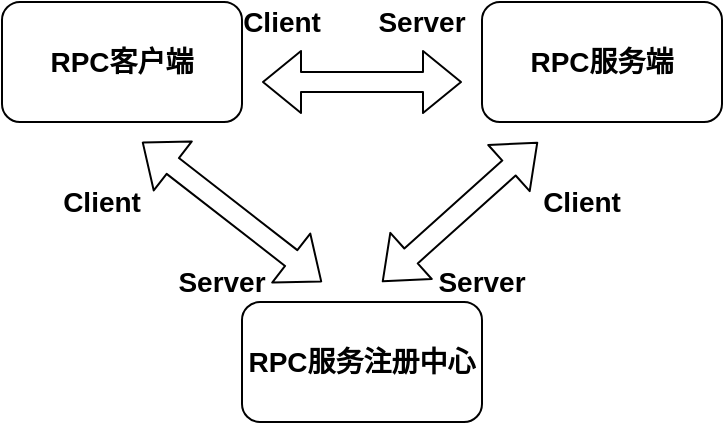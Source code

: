<mxfile version="10.6.1" type="github"><diagram id="wBEku2CqLpMHmrNgKkUU" name="ÃÂÃÂ¤ÃÂÃÂ¸ÃÂÃÂÃÂÃÂ¥ÃÂÃÂ¤ÃÂÃÂ§ÃÂÃÂ§ÃÂÃÂ»ÃÂÃÂÃÂÃÂ¤ÃÂÃÂ»ÃÂÃÂ¶"><mxGraphModel dx="930" dy="408" grid="1" gridSize="10" guides="1" tooltips="1" connect="1" arrows="1" fold="1" page="1" pageScale="1" pageWidth="827" pageHeight="1169" math="0" shadow="0"><root><mxCell id="nQky3ZRxMEDfpjYDM_B2-0"/><mxCell id="nQky3ZRxMEDfpjYDM_B2-1" parent="nQky3ZRxMEDfpjYDM_B2-0"/><mxCell id="EX2BZb3dYZzgbWRSh-Ql-0" value="&lt;font style=&quot;font-size: 14px&quot;&gt;&lt;b&gt;RPC客户端&lt;/b&gt;&lt;/font&gt;" style="rounded=1;whiteSpace=wrap;html=1;" parent="nQky3ZRxMEDfpjYDM_B2-1" vertex="1"><mxGeometry x="160" y="120" width="120" height="60" as="geometry"/></mxCell><mxCell id="EX2BZb3dYZzgbWRSh-Ql-1" value="&lt;span&gt;&lt;font style=&quot;font-size: 14px&quot;&gt;&lt;b&gt;RPC服务端&lt;/b&gt;&lt;/font&gt;&lt;/span&gt;" style="rounded=1;whiteSpace=wrap;html=1;" parent="nQky3ZRxMEDfpjYDM_B2-1" vertex="1"><mxGeometry x="400" y="120" width="120" height="60" as="geometry"/></mxCell><mxCell id="EX2BZb3dYZzgbWRSh-Ql-2" value="&lt;span&gt;&lt;font style=&quot;font-size: 14px&quot;&gt;&lt;b&gt;RPC服务注册中心&lt;/b&gt;&lt;/font&gt;&lt;/span&gt;" style="rounded=1;whiteSpace=wrap;html=1;" parent="nQky3ZRxMEDfpjYDM_B2-1" vertex="1"><mxGeometry x="280" y="270" width="120" height="60" as="geometry"/></mxCell><mxCell id="EX2BZb3dYZzgbWRSh-Ql-3" value="" style="shape=flexArrow;endArrow=classic;startArrow=classic;html=1;" parent="nQky3ZRxMEDfpjYDM_B2-1" edge="1"><mxGeometry width="50" height="50" relative="1" as="geometry"><mxPoint x="230" y="190" as="sourcePoint"/><mxPoint x="320" y="260" as="targetPoint"/><Array as="points"/></mxGeometry></mxCell><mxCell id="EX2BZb3dYZzgbWRSh-Ql-7" value="" style="shape=flexArrow;endArrow=classic;startArrow=classic;html=1;" parent="nQky3ZRxMEDfpjYDM_B2-1" edge="1"><mxGeometry width="50" height="50" relative="1" as="geometry"><mxPoint x="428" y="190" as="sourcePoint"/><mxPoint x="350" y="260" as="targetPoint"/><Array as="points"/></mxGeometry></mxCell><mxCell id="EX2BZb3dYZzgbWRSh-Ql-8" value="" style="shape=flexArrow;endArrow=classic;startArrow=classic;html=1;" parent="nQky3ZRxMEDfpjYDM_B2-1" edge="1"><mxGeometry width="50" height="50" relative="1" as="geometry"><mxPoint x="290" y="160" as="sourcePoint"/><mxPoint x="390" y="160" as="targetPoint"/></mxGeometry></mxCell><mxCell id="EX2BZb3dYZzgbWRSh-Ql-9" value="&lt;font style=&quot;font-size: 14px&quot;&gt;&lt;b&gt;Client&lt;/b&gt;&lt;/font&gt;" style="text;html=1;strokeColor=none;fillColor=none;align=center;verticalAlign=middle;whiteSpace=wrap;rounded=0;" parent="nQky3ZRxMEDfpjYDM_B2-1" vertex="1"><mxGeometry x="280" y="120" width="40" height="20" as="geometry"/></mxCell><mxCell id="EX2BZb3dYZzgbWRSh-Ql-14" value="&lt;font style=&quot;font-size: 14px&quot;&gt;&lt;b&gt;Client&lt;/b&gt;&lt;/font&gt;" style="text;html=1;strokeColor=none;fillColor=none;align=center;verticalAlign=middle;whiteSpace=wrap;rounded=0;" parent="nQky3ZRxMEDfpjYDM_B2-1" vertex="1"><mxGeometry x="190" y="210" width="40" height="20" as="geometry"/></mxCell><mxCell id="EX2BZb3dYZzgbWRSh-Ql-16" value="&lt;font style=&quot;font-size: 14px&quot;&gt;&lt;b&gt;Client&lt;/b&gt;&lt;/font&gt;" style="text;html=1;strokeColor=none;fillColor=none;align=center;verticalAlign=middle;whiteSpace=wrap;rounded=0;" parent="nQky3ZRxMEDfpjYDM_B2-1" vertex="1"><mxGeometry x="430" y="210" width="40" height="20" as="geometry"/></mxCell><mxCell id="EX2BZb3dYZzgbWRSh-Ql-18" value="&lt;span style=&quot;font-size: 14px&quot;&gt;&lt;b&gt;Server&lt;/b&gt;&lt;/span&gt;&lt;br&gt;" style="text;html=1;strokeColor=none;fillColor=none;align=center;verticalAlign=middle;whiteSpace=wrap;rounded=0;" parent="nQky3ZRxMEDfpjYDM_B2-1" vertex="1"><mxGeometry x="350" y="120" width="40" height="20" as="geometry"/></mxCell><mxCell id="EX2BZb3dYZzgbWRSh-Ql-19" value="&lt;span style=&quot;font-size: 14px&quot;&gt;&lt;b&gt;Server&lt;/b&gt;&lt;/span&gt;&lt;br&gt;" style="text;html=1;strokeColor=none;fillColor=none;align=center;verticalAlign=middle;whiteSpace=wrap;rounded=0;" parent="nQky3ZRxMEDfpjYDM_B2-1" vertex="1"><mxGeometry x="380" y="250" width="40" height="20" as="geometry"/></mxCell><mxCell id="EX2BZb3dYZzgbWRSh-Ql-20" value="&lt;span style=&quot;font-size: 14px&quot;&gt;&lt;b&gt;Server&lt;/b&gt;&lt;/span&gt;&lt;br&gt;" style="text;html=1;strokeColor=none;fillColor=none;align=center;verticalAlign=middle;whiteSpace=wrap;rounded=0;" parent="nQky3ZRxMEDfpjYDM_B2-1" vertex="1"><mxGeometry x="250" y="250" width="40" height="20" as="geometry"/></mxCell></root></mxGraphModel></diagram><diagram id="Fqn8XjW1-xnFEwnAjxbr" name="RPCÃÂÃÂ¥ÃÂÃÂ®ÃÂÃÂ¢ÃÂÃÂ¦ÃÂÃÂÃÂÃÂ·ÃÂÃÂ§ÃÂÃÂ«ÃÂÃÂ¯ÃÂÃÂ§ÃÂÃÂ»ÃÂÃÂÃÂÃÂ¤ÃÂÃÂ»ÃÂÃÂ¶"><mxGraphModel dx="930" dy="408" grid="1" gridSize="10" guides="1" tooltips="1" connect="1" arrows="1" fold="1" page="1" pageScale="1" pageWidth="827" pageHeight="1169" math="0" shadow="0"><root><mxCell id="0"/><mxCell id="1" parent="0"/><mxCell id="wjXN4B8pQpy7YROcRCOF-10" value="&lt;font style=&quot;font-size: 24px&quot;&gt;&lt;b&gt;RpcClient&lt;br&gt;RPC客户端&lt;/b&gt;&lt;/font&gt;" style="rounded=1;whiteSpace=wrap;html=1;" parent="1" vertex="1"><mxGeometry x="150" y="380" width="570" height="320" as="geometry"/></mxCell><mxCell id="wjXN4B8pQpy7YROcRCOF-1" value="ClientServiceScanner&lt;br&gt;客户端服务扫描器" style="rounded=1;whiteSpace=wrap;html=1;" parent="1" vertex="1"><mxGeometry x="200" y="420" width="120" height="60" as="geometry"/></mxCell><mxCell id="wjXN4B8pQpy7YROcRCOF-2" value="&lt;div&gt;ClientServiceRequestEncoder&lt;/div&gt;&lt;div&gt;客户端服务请求编码器&lt;/div&gt;" style="rounded=1;whiteSpace=wrap;html=1;" parent="1" vertex="1"><mxGeometry x="530" y="515" width="165" height="60" as="geometry"/></mxCell><mxCell id="wjXN4B8pQpy7YROcRCOF-8" value="ClientServiceProxyGenerator&lt;br&gt;客户端服务代理生成器" style="rounded=1;whiteSpace=wrap;html=1;" parent="1" vertex="1"><mxGeometry x="175" y="515" width="170" height="60" as="geometry"/></mxCell><mxCell id="wjXN4B8pQpy7YROcRCOF-9" value="ClientServiceConnector&lt;br&gt;客户端服务连接器" style="rounded=1;whiteSpace=wrap;html=1;" parent="1" vertex="1"><mxGeometry x="537.5" y="420" width="150" height="60" as="geometry"/></mxCell><mxCell id="wjXN4B8pQpy7YROcRCOF-11" value="&lt;div&gt;ClientServiceResponseDecoder&lt;/div&gt;&lt;div&gt;客户端服务响应解码器&lt;/div&gt;" style="rounded=1;whiteSpace=wrap;html=1;" parent="1" vertex="1"><mxGeometry x="526" y="600" width="173" height="60" as="geometry"/></mxCell><mxCell id="wjXN4B8pQpy7YROcRCOF-13" value="Serializer&lt;br&gt;序列化器" style="rounded=1;whiteSpace=wrap;html=1;" parent="1" vertex="1"><mxGeometry x="375" y="600" width="120" height="60" as="geometry"/></mxCell><mxCell id="wjXN4B8pQpy7YROcRCOF-16" value="LoadBalancer&lt;br&gt;负载均衡调度器&lt;br&gt;" style="rounded=1;whiteSpace=wrap;html=1;" parent="1" vertex="1"><mxGeometry x="375" y="420" width="120" height="60" as="geometry"/></mxCell><mxCell id="N4ev5j7uQ_dXwdN4aAVM-1" value="&lt;div&gt;ServiceDetector&lt;/div&gt;&lt;div&gt;服务探测器&lt;/div&gt;" style="rounded=1;whiteSpace=wrap;html=1;" parent="1" vertex="1"><mxGeometry x="199" y="600" width="120" height="60" as="geometry"/></mxCell></root></mxGraphModel></diagram><diagram id="KI46tVS98foNvg1VlR5Z" name="RPCÃÂÃÂ¦ÃÂÃÂÃÂÃÂÃÂÃÂ¥ÃÂÃÂÃÂÃÂ¡ÃÂÃÂ§ÃÂÃÂ«ÃÂÃÂ¯ÃÂÃÂ§ÃÂÃÂ»ÃÂÃÂÃÂÃÂ¤ÃÂÃÂ»ÃÂÃÂ¶"><mxGraphModel dx="930" dy="408" grid="1" gridSize="10" guides="1" tooltips="1" connect="1" arrows="1" fold="1" page="1" pageScale="1" pageWidth="827" pageHeight="1169" math="0" shadow="0"><root><mxCell id="oDnWgeG0UOWZazvAn3eF-0"/><mxCell id="oDnWgeG0UOWZazvAn3eF-1" parent="oDnWgeG0UOWZazvAn3eF-0"/><mxCell id="pDvmOep9TYPNKfH215Hu-0" value="&lt;font style=&quot;font-size: 24px&quot;&gt;&lt;b&gt;RpcServer&lt;br&gt;RPC服务端&lt;/b&gt;&lt;/font&gt;" style="rounded=1;whiteSpace=wrap;html=1;" parent="oDnWgeG0UOWZazvAn3eF-1" vertex="1"><mxGeometry x="90" y="225" width="570" height="320" as="geometry"/></mxCell><mxCell id="pDvmOep9TYPNKfH215Hu-1" value="ServerServiceScanner&lt;br&gt;服务端服务扫描器&lt;br&gt;" style="rounded=1;whiteSpace=wrap;html=1;" parent="oDnWgeG0UOWZazvAn3eF-1" vertex="1"><mxGeometry x="140" y="265" width="120" height="60" as="geometry"/></mxCell><mxCell id="pDvmOep9TYPNKfH215Hu-2" value="&lt;div&gt;ServerServiceRequestDecoder&lt;/div&gt;&lt;div&gt;服务端服务请求解码器&lt;/div&gt;" style="rounded=1;whiteSpace=wrap;html=1;" parent="oDnWgeG0UOWZazvAn3eF-1" vertex="1"><mxGeometry x="470" y="360" width="165" height="60" as="geometry"/></mxCell><mxCell id="pDvmOep9TYPNKfH215Hu-3" value="ServerServiceReflectInvoker&lt;br&gt;服务端服务反射调用器" style="rounded=1;whiteSpace=wrap;html=1;" parent="oDnWgeG0UOWZazvAn3eF-1" vertex="1"><mxGeometry x="115" y="360" width="170" height="60" as="geometry"/></mxCell><mxCell id="pDvmOep9TYPNKfH215Hu-4" value="ServerServiceConnector&lt;br&gt;服务端服务连接器" style="rounded=1;whiteSpace=wrap;html=1;" parent="oDnWgeG0UOWZazvAn3eF-1" vertex="1"><mxGeometry x="477.5" y="265" width="150" height="60" as="geometry"/></mxCell><mxCell id="pDvmOep9TYPNKfH215Hu-5" value="&lt;div&gt;ServerServiceResponseEncoder&lt;/div&gt;&lt;div&gt;服务端服务响应编码器&lt;/div&gt;" style="rounded=1;whiteSpace=wrap;html=1;" parent="oDnWgeG0UOWZazvAn3eF-1" vertex="1"><mxGeometry x="466" y="445" width="173" height="60" as="geometry"/></mxCell><mxCell id="pDvmOep9TYPNKfH215Hu-6" value="Serializer&lt;br&gt;序列化器" style="rounded=1;whiteSpace=wrap;html=1;" parent="oDnWgeG0UOWZazvAn3eF-1" vertex="1"><mxGeometry x="315" y="445" width="120" height="60" as="geometry"/></mxCell><mxCell id="pDvmOep9TYPNKfH215Hu-8" value="&lt;div&gt;ServiceRegistrar&lt;/div&gt;&lt;div&gt;服务注册器&lt;/div&gt;" style="rounded=1;whiteSpace=wrap;html=1;" parent="oDnWgeG0UOWZazvAn3eF-1" vertex="1"><mxGeometry x="140" y="445" width="120" height="60" as="geometry"/></mxCell></root></mxGraphModel></diagram><diagram id="ZRIhCScln6Mxdfd-XlN-" name="RPC-Protocol"><mxGraphModel dx="930" dy="408" grid="1" gridSize="10" guides="1" tooltips="1" connect="1" arrows="1" fold="1" page="1" pageScale="1" pageWidth="827" pageHeight="1169" math="0" shadow="0"><root><mxCell id="1QoMVojRrLNvUDHoNsg7-0"/><mxCell id="1QoMVojRrLNvUDHoNsg7-1" parent="1QoMVojRrLNvUDHoNsg7-0"/><mxCell id="1QoMVojRrLNvUDHoNsg7-4" value="&lt;p&gt;&lt;font face=&quot;宋体&quot;&gt;&lt;b&gt;crcCode&lt;/b&gt;&lt;/font&gt;&lt;/p&gt;&lt;p&gt;&lt;font face=&quot;宋体&quot;&gt;&lt;b&gt;消息校验码&lt;/b&gt;&lt;/font&gt;&lt;/p&gt;" style="rounded=0;whiteSpace=wrap;html=1;" parent="1QoMVojRrLNvUDHoNsg7-1" vertex="1"><mxGeometry x="50" y="130" width="160" height="60" as="geometry"/></mxCell><mxCell id="1QoMVojRrLNvUDHoNsg7-5" value="&lt;p&gt;&lt;span&gt;&lt;b&gt;requestId&lt;/b&gt;&lt;/span&gt;&lt;/p&gt;&lt;p&gt;&lt;b&gt;&lt;font face=&quot;宋体&quot;&gt;请求&lt;/font&gt;id&lt;/b&gt;&lt;/p&gt;" style="rounded=0;whiteSpace=wrap;html=1;" parent="1QoMVojRrLNvUDHoNsg7-1" vertex="1"><mxGeometry x="210" y="130" width="120" height="60" as="geometry"/></mxCell><mxCell id="1QoMVojRrLNvUDHoNsg7-6" value="&lt;p&gt;&lt;span&gt;&lt;b&gt;type&lt;/b&gt;&lt;/span&gt;&lt;/p&gt;&lt;p&gt;&lt;font face=&quot;宋体&quot;&gt;&lt;b&gt;消息类型&lt;/b&gt;&lt;/font&gt;&lt;/p&gt;" style="rounded=0;whiteSpace=wrap;html=1;" parent="1QoMVojRrLNvUDHoNsg7-1" vertex="1"><mxGeometry x="330" y="130" width="120" height="60" as="geometry"/></mxCell><mxCell id="1QoMVojRrLNvUDHoNsg7-8" value="&lt;p&gt;&lt;span&gt;&lt;b&gt;body&lt;/b&gt;&lt;/span&gt;&lt;/p&gt;&lt;p&gt;&lt;font face=&quot;宋体&quot;&gt;&lt;b&gt;消息体&lt;/b&gt;&lt;/font&gt;&lt;/p&gt;" style="rounded=0;whiteSpace=wrap;html=1;" parent="1QoMVojRrLNvUDHoNsg7-1" vertex="1"><mxGeometry x="450" y="130" width="120" height="60" as="geometry"/></mxCell></root></mxGraphModel></diagram><diagram id="0vZxCoC0ZEVnoQZuqRBX" name="ÃÂÃÂ§ÃÂÃÂ¼ÃÂÃÂÃÂÃÂ§ÃÂÃÂ ÃÂÃÂÃÂÃÂ¥ÃÂÃÂÃÂÃÂ¨&amp;ÃÂÃÂ¨ÃÂÃÂ§ÃÂÃÂ£ÃÂÃÂ§ÃÂÃÂ ÃÂÃÂÃÂÃÂ¥ÃÂÃÂÃÂÃÂ¨"><mxGraphModel dx="930" dy="408" grid="1" gridSize="10" guides="1" tooltips="1" connect="1" arrows="1" fold="1" page="1" pageScale="1" pageWidth="827" pageHeight="1169" math="0" shadow="0"><root><mxCell id="Xgs21CqHip6L0Jm7YH4z-0"/><mxCell id="Xgs21CqHip6L0Jm7YH4z-1" parent="Xgs21CqHip6L0Jm7YH4z-0"/><mxCell id="Xgs21CqHip6L0Jm7YH4z-2" value="" style="rounded=1;whiteSpace=wrap;html=1;" parent="Xgs21CqHip6L0Jm7YH4z-1" vertex="1"><mxGeometry x="60" y="140" width="230" height="240" as="geometry"/></mxCell><mxCell id="Xgs21CqHip6L0Jm7YH4z-5" value="" style="rounded=1;whiteSpace=wrap;html=1;" parent="Xgs21CqHip6L0Jm7YH4z-1" vertex="1"><mxGeometry x="550" y="140" width="230" height="240" as="geometry"/></mxCell><mxCell id="Xgs21CqHip6L0Jm7YH4z-7" value="&lt;font style=&quot;font-size: 18px&quot;&gt;&lt;b&gt;Request&lt;/b&gt;&lt;/font&gt;" style="shape=singleArrow;whiteSpace=wrap;html=1;" parent="Xgs21CqHip6L0Jm7YH4z-1" vertex="1"><mxGeometry x="300" y="170" width="250" height="60" as="geometry"/></mxCell><mxCell id="Xgs21CqHip6L0Jm7YH4z-8" value="&lt;font style=&quot;font-size: 18px&quot;&gt;&lt;b&gt;Response&lt;/b&gt;&lt;/font&gt;" style="shape=singleArrow;direction=west;whiteSpace=wrap;html=1;" parent="Xgs21CqHip6L0Jm7YH4z-1" vertex="1"><mxGeometry x="300" y="300" width="250" height="60" as="geometry"/></mxCell><mxCell id="Xgs21CqHip6L0Jm7YH4z-9" value="&lt;p&gt;&lt;span&gt;&lt;font face=&quot;宋体&quot; style=&quot;font-size: 14px&quot;&gt;&lt;b&gt;客户端服务请求&lt;/b&gt;&lt;/font&gt;&lt;/span&gt;&lt;/p&gt;&lt;p&gt;&lt;span&gt;&lt;font face=&quot;宋体&quot; size=&quot;3&quot;&gt;&lt;b&gt;编码器&lt;/b&gt;&lt;/font&gt;&lt;/span&gt;&lt;/p&gt;" style="rounded=1;whiteSpace=wrap;html=1;" parent="Xgs21CqHip6L0Jm7YH4z-1" vertex="1"><mxGeometry x="115" y="170" width="120" height="60" as="geometry"/></mxCell><mxCell id="Xgs21CqHip6L0Jm7YH4z-10" value="&lt;p&gt;&lt;span&gt;&lt;font face=&quot;宋体&quot; style=&quot;font-size: 14px&quot;&gt;&lt;b&gt;客户端服务响应&lt;/b&gt;&lt;/font&gt;&lt;/span&gt;&lt;/p&gt;&lt;p&gt;&lt;span&gt;&lt;font face=&quot;宋体&quot; size=&quot;3&quot;&gt;&lt;b&gt;解码器&lt;/b&gt;&lt;/font&gt;&lt;/span&gt;&lt;/p&gt;" style="rounded=1;whiteSpace=wrap;html=1;" parent="Xgs21CqHip6L0Jm7YH4z-1" vertex="1"><mxGeometry x="115" y="300" width="120" height="60" as="geometry"/></mxCell><mxCell id="Xgs21CqHip6L0Jm7YH4z-11" value="&lt;p&gt;&lt;span&gt;&lt;font face=&quot;宋体&quot; style=&quot;font-size: 14px&quot;&gt;&lt;b&gt;服务端服务响应&lt;/b&gt;&lt;/font&gt;&lt;/span&gt;&lt;/p&gt;&lt;p&gt;&lt;span&gt;&lt;font face=&quot;宋体&quot; size=&quot;3&quot;&gt;&lt;b&gt;编码器&lt;/b&gt;&lt;/font&gt;&lt;/span&gt;&lt;/p&gt;" style="rounded=1;whiteSpace=wrap;html=1;" parent="Xgs21CqHip6L0Jm7YH4z-1" vertex="1"><mxGeometry x="605" y="300" width="120" height="60" as="geometry"/></mxCell><mxCell id="Xgs21CqHip6L0Jm7YH4z-12" value="&lt;p&gt;&lt;span&gt;&lt;font face=&quot;宋体&quot; style=&quot;font-size: 14px&quot;&gt;&lt;b&gt;服务端服务请求&lt;/b&gt;&lt;/font&gt;&lt;/span&gt;&lt;/p&gt;&lt;p&gt;&lt;span&gt;&lt;font face=&quot;宋体&quot; size=&quot;3&quot;&gt;&lt;b&gt;解码器&lt;/b&gt;&lt;/font&gt;&lt;/span&gt;&lt;/p&gt;" style="rounded=1;whiteSpace=wrap;html=1;" parent="Xgs21CqHip6L0Jm7YH4z-1" vertex="1"><mxGeometry x="605" y="170" width="120" height="60" as="geometry"/></mxCell><mxCell id="Xgs21CqHip6L0Jm7YH4z-13" value="&lt;font style=&quot;font-size: 18px&quot;&gt;&lt;b&gt;RPC客户端&lt;/b&gt;&lt;/font&gt;" style="text;html=1;strokeColor=none;fillColor=none;align=center;verticalAlign=middle;whiteSpace=wrap;rounded=0;" parent="Xgs21CqHip6L0Jm7YH4z-1" vertex="1"><mxGeometry x="102.5" y="410" width="145" height="20" as="geometry"/></mxCell><mxCell id="Xgs21CqHip6L0Jm7YH4z-14" value="&lt;font style=&quot;font-size: 18px&quot;&gt;&lt;b&gt;RPC服务端&lt;/b&gt;&lt;/font&gt;" style="text;html=1;strokeColor=none;fillColor=none;align=center;verticalAlign=middle;whiteSpace=wrap;rounded=0;" parent="Xgs21CqHip6L0Jm7YH4z-1" vertex="1"><mxGeometry x="592.5" y="410" width="145" height="20" as="geometry"/></mxCell></root></mxGraphModel></diagram><diagram id="HQlO1z9EhY0X-1qgPEHQ" name="RPCÃÂÃÂ¨ÃÂÃÂ°ÃÂÃÂÃÂÃÂ§ÃÂÃÂÃÂÃÂ¨ÃÂÃÂ¦ÃÂÃÂµÃÂÃÂÃÂÃÂ§ÃÂÃÂ¨ÃÂÃÂ"><mxGraphModel dx="1550" dy="680" grid="1" gridSize="10" guides="1" tooltips="1" connect="1" arrows="1" fold="1" page="1" pageScale="1" pageWidth="827" pageHeight="1169" math="0" shadow="0"><root><mxCell id="XGHv0woGQGB6sAdUMzFZ-0"/><mxCell id="XGHv0woGQGB6sAdUMzFZ-1" parent="XGHv0woGQGB6sAdUMzFZ-0"/><mxCell id="XGHv0woGQGB6sAdUMzFZ-2" value="" style="rounded=0;whiteSpace=wrap;html=1;rotation=0;" parent="XGHv0woGQGB6sAdUMzFZ-1" vertex="1"><mxGeometry y="50" width="600" height="390" as="geometry"/></mxCell><mxCell id="XGHv0woGQGB6sAdUMzFZ-4" value="" style="rounded=0;whiteSpace=wrap;html=1;" parent="XGHv0woGQGB6sAdUMzFZ-1" vertex="1"><mxGeometry y="120" width="60" height="210" as="geometry"/></mxCell><mxCell id="XGHv0woGQGB6sAdUMzFZ-5" value="" style="rounded=0;whiteSpace=wrap;html=1;" parent="XGHv0woGQGB6sAdUMzFZ-1" vertex="1"><mxGeometry x="290" y="120" width="69" height="210" as="geometry"/></mxCell><mxCell id="XGHv0woGQGB6sAdUMzFZ-6" value="" style="rounded=0;whiteSpace=wrap;html=1;" parent="XGHv0woGQGB6sAdUMzFZ-1" vertex="1"><mxGeometry x="400" y="120" width="90" height="210" as="geometry"/></mxCell><mxCell id="XGHv0woGQGB6sAdUMzFZ-7" value="&lt;font style=&quot;font-size: 14px&quot;&gt;&lt;b&gt;local&lt;br&gt;call&lt;/b&gt;&lt;/font&gt;&lt;br&gt;" style="text;html=1;strokeColor=none;fillColor=none;align=center;verticalAlign=middle;whiteSpace=wrap;rounded=0;" parent="XGHv0woGQGB6sAdUMzFZ-1" vertex="1"><mxGeometry x="10" y="150" width="40" height="20" as="geometry"/></mxCell><mxCell id="XGHv0woGQGB6sAdUMzFZ-9" value="&lt;b&gt;&lt;font style=&quot;font-size: 14px&quot;&gt;local&lt;br&gt;return&lt;/font&gt;&lt;/b&gt;&lt;br&gt;" style="text;html=1;strokeColor=none;fillColor=none;align=center;verticalAlign=middle;whiteSpace=wrap;rounded=0;" parent="XGHv0woGQGB6sAdUMzFZ-1" vertex="1"><mxGeometry x="10" y="275" width="40" height="20" as="geometry"/></mxCell><mxCell id="XGHv0woGQGB6sAdUMzFZ-10" value="&lt;b&gt;RPC客户端服务&lt;/b&gt;" style="text;html=1;strokeColor=none;fillColor=none;align=center;verticalAlign=middle;whiteSpace=wrap;rounded=0;" parent="XGHv0woGQGB6sAdUMzFZ-1" vertex="1"><mxGeometry y="350" width="70" height="20" as="geometry"/></mxCell><mxCell id="XGHv0woGQGB6sAdUMzFZ-12" value="&lt;span style=&quot;font-size: 14px&quot;&gt;&lt;b&gt;pack&lt;br&gt;argument&lt;/b&gt;&lt;/span&gt;&lt;br&gt;" style="text;html=1;strokeColor=none;fillColor=none;align=center;verticalAlign=middle;whiteSpace=wrap;rounded=0;" parent="XGHv0woGQGB6sAdUMzFZ-1" vertex="1"><mxGeometry x="304.5" y="150" width="40" height="20" as="geometry"/></mxCell><mxCell id="XGHv0woGQGB6sAdUMzFZ-13" value="&lt;span style=&quot;font-size: 14px&quot;&gt;&lt;b&gt;unpack&lt;br&gt;&lt;/b&gt;&lt;/span&gt;&lt;font style=&quot;font-size: 14px&quot;&gt;&lt;b&gt;result&lt;/b&gt;&lt;/font&gt;&lt;br&gt;" style="text;html=1;strokeColor=none;fillColor=none;align=center;verticalAlign=middle;whiteSpace=wrap;rounded=0;" parent="XGHv0woGQGB6sAdUMzFZ-1" vertex="1"><mxGeometry x="304.5" y="275" width="40" height="20" as="geometry"/></mxCell><mxCell id="XGHv0woGQGB6sAdUMzFZ-14" value="" style="rounded=0;whiteSpace=wrap;html=1;" parent="XGHv0woGQGB6sAdUMzFZ-1" vertex="1"><mxGeometry x="200" y="120" width="60" height="70" as="geometry"/></mxCell><mxCell id="XGHv0woGQGB6sAdUMzFZ-15" value="&lt;b&gt;&lt;font style=&quot;font-size: 14px&quot;&gt;load balance&lt;/font&gt;&lt;/b&gt;" style="text;html=1;strokeColor=none;fillColor=none;align=center;verticalAlign=middle;whiteSpace=wrap;rounded=0;" parent="XGHv0woGQGB6sAdUMzFZ-1" vertex="1"><mxGeometry x="210" y="150" width="40" height="20" as="geometry"/></mxCell><mxCell id="XGHv0woGQGB6sAdUMzFZ-31" value="" style="rounded=0;whiteSpace=wrap;html=1;" parent="XGHv0woGQGB6sAdUMzFZ-1" vertex="1"><mxGeometry x="540" y="120" width="60" height="210" as="geometry"/></mxCell><mxCell id="XGHv0woGQGB6sAdUMzFZ-20" value="&lt;font style=&quot;font-size: 14px&quot;&gt;&lt;b&gt;transmit&lt;/b&gt;&lt;/font&gt;" style="text;html=1;strokeColor=none;fillColor=none;align=center;verticalAlign=middle;whiteSpace=wrap;rounded=0;" parent="XGHv0woGQGB6sAdUMzFZ-1" vertex="1"><mxGeometry x="550" y="150" width="40" height="20" as="geometry"/></mxCell><mxCell id="XGHv0woGQGB6sAdUMzFZ-21" value="&lt;font style=&quot;font-size: 14px&quot;&gt;&lt;b&gt;wait&lt;/b&gt;&lt;/font&gt;&lt;br&gt;" style="text;html=1;strokeColor=none;fillColor=none;align=center;verticalAlign=middle;whiteSpace=wrap;rounded=0;" parent="XGHv0woGQGB6sAdUMzFZ-1" vertex="1"><mxGeometry x="550" y="212.5" width="40" height="20" as="geometry"/></mxCell><mxCell id="XGHv0woGQGB6sAdUMzFZ-22" value="&lt;font style=&quot;font-size: 14px&quot;&gt;&lt;b&gt;receive&lt;/b&gt;&lt;/font&gt;" style="text;html=1;strokeColor=none;fillColor=none;align=center;verticalAlign=middle;whiteSpace=wrap;rounded=0;" parent="XGHv0woGQGB6sAdUMzFZ-1" vertex="1"><mxGeometry x="550" y="275" width="40" height="20" as="geometry"/></mxCell><mxCell id="RWoEe6cGP9OlSJbcO6AA-1" value="&lt;b&gt;RequestEncoder encode&lt;/b&gt;" style="text;html=1;strokeColor=none;fillColor=none;align=center;verticalAlign=middle;whiteSpace=wrap;rounded=0;" parent="XGHv0woGQGB6sAdUMzFZ-1" vertex="1"><mxGeometry x="405" y="150" width="80" height="20" as="geometry"/></mxCell><mxCell id="RWoEe6cGP9OlSJbcO6AA-2" value="&lt;b&gt;&lt;br&gt;ResponseDecoder&amp;nbsp; decode&lt;/b&gt;" style="text;html=1;strokeColor=none;fillColor=none;align=center;verticalAlign=middle;whiteSpace=wrap;rounded=0;" parent="XGHv0woGQGB6sAdUMzFZ-1" vertex="1"><mxGeometry x="405" y="275" width="80" height="20" as="geometry"/></mxCell><mxCell id="RWoEe6cGP9OlSJbcO6AA-33" value="" style="rounded=0;whiteSpace=wrap;html=1;" parent="XGHv0woGQGB6sAdUMzFZ-1" vertex="1"><mxGeometry x="100" y="120" width="60" height="210" as="geometry"/></mxCell><mxCell id="RWoEe6cGP9OlSJbcO6AA-34" value="&lt;font style=&quot;font-size: 14px&quot;&gt;&lt;b&gt;proxy&lt;br&gt;call&lt;/b&gt;&lt;/font&gt;&lt;br&gt;" style="text;html=1;strokeColor=none;fillColor=none;align=center;verticalAlign=middle;whiteSpace=wrap;rounded=0;" parent="XGHv0woGQGB6sAdUMzFZ-1" vertex="1"><mxGeometry x="110" y="150" width="40" height="20" as="geometry"/></mxCell><mxCell id="RWoEe6cGP9OlSJbcO6AA-35" value="&lt;font style=&quot;font-size: 14px&quot;&gt;&lt;b&gt;proxy&lt;br&gt;&lt;/b&gt;&lt;/font&gt;&lt;font style=&quot;font-size: 14px&quot;&gt;&lt;b&gt;return&lt;/b&gt;&lt;/font&gt;&lt;br&gt;" style="text;html=1;strokeColor=none;fillColor=none;align=center;verticalAlign=middle;whiteSpace=wrap;rounded=0;" parent="XGHv0woGQGB6sAdUMzFZ-1" vertex="1"><mxGeometry x="110" y="275" width="40" height="20" as="geometry"/></mxCell><mxCell id="RWoEe6cGP9OlSJbcO6AA-37" value="" style="rounded=0;whiteSpace=wrap;html=1;" parent="XGHv0woGQGB6sAdUMzFZ-1" vertex="1"><mxGeometry x="695" y="50" width="555" height="390" as="geometry"/></mxCell><mxCell id="RWoEe6cGP9OlSJbcO6AA-38" value="" style="rounded=0;whiteSpace=wrap;html=1;" parent="XGHv0woGQGB6sAdUMzFZ-1" vertex="1"><mxGeometry x="940" y="120" width="69" height="210" as="geometry"/></mxCell><mxCell id="RWoEe6cGP9OlSJbcO6AA-39" value="" style="rounded=0;whiteSpace=wrap;html=1;" parent="XGHv0woGQGB6sAdUMzFZ-1" vertex="1"><mxGeometry x="800" y="120" width="90" height="210" as="geometry"/></mxCell><mxCell id="RWoEe6cGP9OlSJbcO6AA-40" value="&lt;span style=&quot;font-size: 14px&quot;&gt;&lt;b&gt;unpack&lt;br&gt;argument&lt;/b&gt;&lt;/span&gt;&lt;br&gt;" style="text;html=1;strokeColor=none;fillColor=none;align=center;verticalAlign=middle;whiteSpace=wrap;rounded=0;" parent="XGHv0woGQGB6sAdUMzFZ-1" vertex="1"><mxGeometry x="954.5" y="145" width="40" height="20" as="geometry"/></mxCell><mxCell id="RWoEe6cGP9OlSJbcO6AA-41" value="&lt;span style=&quot;font-size: 14px&quot;&gt;&lt;b&gt;pack&lt;br&gt;&lt;/b&gt;&lt;/span&gt;&lt;font style=&quot;font-size: 14px&quot;&gt;&lt;b&gt;result&lt;/b&gt;&lt;/font&gt;&lt;br&gt;" style="text;html=1;strokeColor=none;fillColor=none;align=center;verticalAlign=middle;whiteSpace=wrap;rounded=0;" parent="XGHv0woGQGB6sAdUMzFZ-1" vertex="1"><mxGeometry x="954.5" y="280" width="40" height="20" as="geometry"/></mxCell><mxCell id="RWoEe6cGP9OlSJbcO6AA-42" value="" style="rounded=0;whiteSpace=wrap;html=1;" parent="XGHv0woGQGB6sAdUMzFZ-1" vertex="1"><mxGeometry x="695" y="120" width="60" height="210" as="geometry"/></mxCell><mxCell id="RWoEe6cGP9OlSJbcO6AA-43" value="&lt;font style=&quot;font-size: 14px&quot;&gt;&lt;b&gt;transmit&lt;/b&gt;&lt;/font&gt;" style="text;html=1;strokeColor=none;fillColor=none;align=center;verticalAlign=middle;whiteSpace=wrap;rounded=0;" parent="XGHv0woGQGB6sAdUMzFZ-1" vertex="1"><mxGeometry x="705" y="275" width="40" height="20" as="geometry"/></mxCell><mxCell id="RWoEe6cGP9OlSJbcO6AA-44" value="&lt;b&gt;&lt;font style=&quot;font-size: 14px&quot;&gt;receive&lt;/font&gt;&lt;/b&gt;" style="text;html=1;strokeColor=none;fillColor=none;align=center;verticalAlign=middle;whiteSpace=wrap;rounded=0;" parent="XGHv0woGQGB6sAdUMzFZ-1" vertex="1"><mxGeometry x="705" y="150" width="40" height="20" as="geometry"/></mxCell><mxCell id="RWoEe6cGP9OlSJbcO6AA-45" value="&lt;b&gt;RequestDecoder decode&lt;/b&gt;" style="text;html=1;strokeColor=none;fillColor=none;align=center;verticalAlign=middle;whiteSpace=wrap;rounded=0;" parent="XGHv0woGQGB6sAdUMzFZ-1" vertex="1"><mxGeometry x="800" y="150" width="80" height="20" as="geometry"/></mxCell><mxCell id="RWoEe6cGP9OlSJbcO6AA-46" value="&lt;b&gt;&lt;br&gt;ResponseEncoder encode&lt;/b&gt;" style="text;html=1;strokeColor=none;fillColor=none;align=center;verticalAlign=middle;whiteSpace=wrap;rounded=0;" parent="XGHv0woGQGB6sAdUMzFZ-1" vertex="1"><mxGeometry x="805" y="275" width="80" height="20" as="geometry"/></mxCell><mxCell id="RWoEe6cGP9OlSJbcO6AA-47" value="" style="rounded=0;whiteSpace=wrap;html=1;" parent="XGHv0woGQGB6sAdUMzFZ-1" vertex="1"><mxGeometry x="1055" y="117.5" width="60" height="210" as="geometry"/></mxCell><mxCell id="RWoEe6cGP9OlSJbcO6AA-48" value="&lt;font style=&quot;font-size: 14px&quot;&gt;&lt;b&gt;call&lt;/b&gt;&lt;/font&gt;" style="text;html=1;strokeColor=none;fillColor=none;align=center;verticalAlign=middle;whiteSpace=wrap;rounded=0;" parent="XGHv0woGQGB6sAdUMzFZ-1" vertex="1"><mxGeometry x="1070" y="145" width="40" height="20" as="geometry"/></mxCell><mxCell id="RWoEe6cGP9OlSJbcO6AA-50" value="&lt;b&gt;&lt;font style=&quot;font-size: 14px&quot;&gt;return&lt;/font&gt;&lt;/b&gt;" style="text;html=1;strokeColor=none;fillColor=none;align=center;verticalAlign=middle;whiteSpace=wrap;rounded=0;" parent="XGHv0woGQGB6sAdUMzFZ-1" vertex="1"><mxGeometry x="1070" y="280" width="40" height="20" as="geometry"/></mxCell><mxCell id="RWoEe6cGP9OlSJbcO6AA-56" value="&lt;b&gt;RPC客户端代理&lt;/b&gt;" style="text;html=1;strokeColor=none;fillColor=none;align=center;verticalAlign=middle;whiteSpace=wrap;rounded=0;" parent="XGHv0woGQGB6sAdUMzFZ-1" vertex="1"><mxGeometry x="95" y="350" width="70" height="20" as="geometry"/></mxCell><mxCell id="RWoEe6cGP9OlSJbcO6AA-57" value="&lt;b&gt;负载均衡&lt;br&gt;调度器&lt;/b&gt;&lt;br&gt;" style="text;html=1;strokeColor=none;fillColor=none;align=center;verticalAlign=middle;whiteSpace=wrap;rounded=0;" parent="XGHv0woGQGB6sAdUMzFZ-1" vertex="1"><mxGeometry x="190" y="350" width="70" height="20" as="geometry"/></mxCell><mxCell id="RWoEe6cGP9OlSJbcO6AA-59" value="RPC客户端连接器&lt;b&gt;Channel&lt;/b&gt;" style="text;html=1;strokeColor=none;fillColor=none;align=center;verticalAlign=middle;whiteSpace=wrap;rounded=0;" parent="XGHv0woGQGB6sAdUMzFZ-1" vertex="1"><mxGeometry x="377.5" y="350" width="215" height="20" as="geometry"/></mxCell><mxCell id="RWoEe6cGP9OlSJbcO6AA-62" value="RPC服务端连接器&lt;b&gt;Channel&lt;/b&gt;" style="text;html=1;strokeColor=none;fillColor=none;align=center;verticalAlign=middle;whiteSpace=wrap;rounded=0;" parent="XGHv0woGQGB6sAdUMzFZ-1" vertex="1"><mxGeometry x="717.5" y="350" width="215" height="20" as="geometry"/></mxCell><mxCell id="XGHv0woGQGB6sAdUMzFZ-36" value="" style="rounded=0;whiteSpace=wrap;html=1;" parent="XGHv0woGQGB6sAdUMzFZ-1" vertex="1"><mxGeometry x="1165" y="117.5" width="60" height="210" as="geometry"/></mxCell><mxCell id="RWoEe6cGP9OlSJbcO6AA-63" value="&lt;font style=&quot;font-size: 14px&quot;&gt;&lt;b&gt;call&lt;/b&gt;&lt;/font&gt;" style="text;html=1;strokeColor=none;fillColor=none;align=center;verticalAlign=middle;whiteSpace=wrap;rounded=0;" parent="XGHv0woGQGB6sAdUMzFZ-1" vertex="1"><mxGeometry x="1175" y="142.5" width="40" height="20" as="geometry"/></mxCell><mxCell id="RWoEe6cGP9OlSJbcO6AA-65" value="&lt;b&gt;&lt;font style=&quot;font-size: 14px&quot;&gt;return&lt;/font&gt;&lt;/b&gt;" style="text;html=1;strokeColor=none;fillColor=none;align=center;verticalAlign=middle;whiteSpace=wrap;rounded=0;" parent="XGHv0woGQGB6sAdUMzFZ-1" vertex="1"><mxGeometry x="1175" y="281.5" width="40" height="20" as="geometry"/></mxCell><mxCell id="RWoEe6cGP9OlSJbcO6AA-66" value="&lt;b&gt;RPC服务端服务&lt;/b&gt;" style="text;html=1;strokeColor=none;fillColor=none;align=center;verticalAlign=middle;whiteSpace=wrap;rounded=0;" parent="XGHv0woGQGB6sAdUMzFZ-1" vertex="1"><mxGeometry x="1160" y="350" width="70" height="20" as="geometry"/></mxCell><mxCell id="RWoEe6cGP9OlSJbcO6AA-67" value="&lt;b&gt;RPC服务&lt;br&gt;反射调用器&lt;/b&gt;" style="text;html=1;strokeColor=none;fillColor=none;align=center;verticalAlign=middle;whiteSpace=wrap;rounded=0;" parent="XGHv0woGQGB6sAdUMzFZ-1" vertex="1"><mxGeometry x="1055" y="350" width="70" height="20" as="geometry"/></mxCell><mxCell id="RWoEe6cGP9OlSJbcO6AA-49" value="&lt;span style=&quot;font-size: 14px&quot;&gt;&lt;b&gt;compute&lt;/b&gt;&lt;/span&gt;&lt;br&gt;" style="text;html=1;strokeColor=none;fillColor=none;align=center;verticalAlign=middle;whiteSpace=wrap;rounded=0;" parent="XGHv0woGQGB6sAdUMzFZ-1" vertex="1"><mxGeometry x="1175" y="212.5" width="40" height="20" as="geometry"/></mxCell><mxCell id="RWoEe6cGP9OlSJbcO6AA-70" value="" style="endArrow=classic;html=1;" parent="XGHv0woGQGB6sAdUMzFZ-1" edge="1"><mxGeometry width="50" height="50" relative="1" as="geometry"><mxPoint x="617.5" y="161.5" as="sourcePoint"/><mxPoint x="667.5" y="161.5" as="targetPoint"/></mxGeometry></mxCell><mxCell id="RWoEe6cGP9OlSJbcO6AA-71" value="&lt;b&gt;Request&lt;br&gt;报文&lt;/b&gt;&lt;br&gt;" style="text;html=1;strokeColor=none;fillColor=none;align=center;verticalAlign=middle;whiteSpace=wrap;rounded=0;" parent="XGHv0woGQGB6sAdUMzFZ-1" vertex="1"><mxGeometry x="620" y="125" width="40" height="20" as="geometry"/></mxCell><mxCell id="RWoEe6cGP9OlSJbcO6AA-72" value="" style="endArrow=classic;html=1;" parent="XGHv0woGQGB6sAdUMzFZ-1" edge="1"><mxGeometry width="50" height="50" relative="1" as="geometry"><mxPoint x="1167.481" y="291.5" as="sourcePoint"/><mxPoint x="1117.481" y="291.5" as="targetPoint"/></mxGeometry></mxCell><mxCell id="RWoEe6cGP9OlSJbcO6AA-73" value="" style="endArrow=classic;html=1;" parent="XGHv0woGQGB6sAdUMzFZ-1" edge="1"><mxGeometry width="50" height="50" relative="1" as="geometry"><mxPoint x="667.5" y="284.5" as="sourcePoint"/><mxPoint x="617.5" y="284.5" as="targetPoint"/></mxGeometry></mxCell><mxCell id="RWoEe6cGP9OlSJbcO6AA-74" value="&lt;b&gt;Response&lt;br&gt;报文&lt;/b&gt;&lt;br&gt;" style="text;html=1;strokeColor=none;fillColor=none;align=center;verticalAlign=middle;whiteSpace=wrap;rounded=0;" parent="XGHv0woGQGB6sAdUMzFZ-1" vertex="1"><mxGeometry x="627.5" y="301.5" width="40" height="20" as="geometry"/></mxCell><mxCell id="RWoEe6cGP9OlSJbcO6AA-77" value="&lt;font style=&quot;font-size: 18px&quot;&gt;&lt;b&gt;Network&lt;/b&gt;&lt;/font&gt;" style="text;html=1;strokeColor=none;fillColor=none;align=center;verticalAlign=middle;whiteSpace=wrap;rounded=0;" parent="XGHv0woGQGB6sAdUMzFZ-1" vertex="1"><mxGeometry x="620" y="20" width="40" height="20" as="geometry"/></mxCell><mxCell id="RWoEe6cGP9OlSJbcO6AA-79" value="&lt;font style=&quot;font-size: 18px&quot;&gt;&lt;b&gt;RPC客户端&lt;/b&gt;&lt;/font&gt;" style="text;html=1;strokeColor=none;fillColor=none;align=center;verticalAlign=middle;whiteSpace=wrap;rounded=0;" parent="XGHv0woGQGB6sAdUMzFZ-1" vertex="1"><mxGeometry x="210" y="20" width="140" height="20" as="geometry"/></mxCell><mxCell id="RWoEe6cGP9OlSJbcO6AA-80" value="&lt;font style=&quot;font-size: 18px&quot;&gt;&lt;b&gt;RPC服务端&lt;/b&gt;&lt;/font&gt;" style="text;html=1;strokeColor=none;fillColor=none;align=center;verticalAlign=middle;whiteSpace=wrap;rounded=0;" parent="XGHv0woGQGB6sAdUMzFZ-1" vertex="1"><mxGeometry x="885" y="20" width="140" height="20" as="geometry"/></mxCell><mxCell id="RWoEe6cGP9OlSJbcO6AA-82" value="" style="endArrow=classic;html=1;entryX=-0.066;entryY=0.21;entryDx=0;entryDy=0;entryPerimeter=0;" parent="XGHv0woGQGB6sAdUMzFZ-1" target="RWoEe6cGP9OlSJbcO6AA-33" edge="1"><mxGeometry width="50" height="50" relative="1" as="geometry"><mxPoint x="60" y="164" as="sourcePoint"/><mxPoint x="90" y="164" as="targetPoint"/></mxGeometry></mxCell><mxCell id="RWoEe6cGP9OlSJbcO6AA-84" value="" style="endArrow=classic;html=1;entryX=-0.066;entryY=0.21;entryDx=0;entryDy=0;entryPerimeter=0;" parent="XGHv0woGQGB6sAdUMzFZ-1" edge="1"><mxGeometry width="50" height="50" relative="1" as="geometry"><mxPoint x="162" y="164" as="sourcePoint"/><mxPoint x="198" y="164" as="targetPoint"/></mxGeometry></mxCell><mxCell id="RWoEe6cGP9OlSJbcO6AA-85" value="" style="endArrow=classic;html=1;" parent="XGHv0woGQGB6sAdUMzFZ-1" edge="1"><mxGeometry width="50" height="50" relative="1" as="geometry"><mxPoint x="260" y="164" as="sourcePoint"/><mxPoint x="290" y="164" as="targetPoint"/></mxGeometry></mxCell><mxCell id="RWoEe6cGP9OlSJbcO6AA-86" value="" style="endArrow=classic;html=1;entryX=0;entryY=0.212;entryDx=0;entryDy=0;entryPerimeter=0;" parent="XGHv0woGQGB6sAdUMzFZ-1" target="XGHv0woGQGB6sAdUMzFZ-6" edge="1"><mxGeometry width="50" height="50" relative="1" as="geometry"><mxPoint x="362.5" y="164.537" as="sourcePoint"/><mxPoint x="392.5" y="164.537" as="targetPoint"/></mxGeometry></mxCell><mxCell id="RWoEe6cGP9OlSJbcO6AA-87" value="" style="endArrow=classic;html=1;entryX=-0.004;entryY=0.21;entryDx=0;entryDy=0;entryPerimeter=0;exitX=1.018;exitY=0.21;exitDx=0;exitDy=0;exitPerimeter=0;" parent="XGHv0woGQGB6sAdUMzFZ-1" source="XGHv0woGQGB6sAdUMzFZ-6" target="XGHv0woGQGB6sAdUMzFZ-31" edge="1"><mxGeometry width="50" height="50" relative="1" as="geometry"><mxPoint x="497.5" y="165" as="sourcePoint"/><mxPoint x="527.5" y="165" as="targetPoint"/></mxGeometry></mxCell><mxCell id="RWoEe6cGP9OlSJbcO6AA-88" value="" style="endArrow=classic;html=1;" parent="XGHv0woGQGB6sAdUMzFZ-1" edge="1"><mxGeometry width="50" height="50" relative="1" as="geometry"><mxPoint x="755" y="162" as="sourcePoint"/><mxPoint x="800" y="162" as="targetPoint"/></mxGeometry></mxCell><mxCell id="RWoEe6cGP9OlSJbcO6AA-89" value="" style="endArrow=classic;html=1;" parent="XGHv0woGQGB6sAdUMzFZ-1" edge="1"><mxGeometry width="50" height="50" relative="1" as="geometry"><mxPoint x="1122.5" y="159.5" as="sourcePoint"/><mxPoint x="1160" y="160" as="targetPoint"/></mxGeometry></mxCell><mxCell id="RWoEe6cGP9OlSJbcO6AA-90" value="" style="endArrow=classic;html=1;exitX=1.01;exitY=0.189;exitDx=0;exitDy=0;exitPerimeter=0;" parent="XGHv0woGQGB6sAdUMzFZ-1" source="RWoEe6cGP9OlSJbcO6AA-39" edge="1"><mxGeometry width="50" height="50" relative="1" as="geometry"><mxPoint x="900" y="160" as="sourcePoint"/><mxPoint x="940" y="160" as="targetPoint"/></mxGeometry></mxCell><mxCell id="RWoEe6cGP9OlSJbcO6AA-92" value="" style="endArrow=classic;html=1;" parent="XGHv0woGQGB6sAdUMzFZ-1" edge="1"><mxGeometry width="50" height="50" relative="1" as="geometry"><mxPoint x="1010" y="160" as="sourcePoint"/><mxPoint x="1050" y="160" as="targetPoint"/></mxGeometry></mxCell><mxCell id="RWoEe6cGP9OlSJbcO6AA-93" value="" style="endArrow=classic;html=1;" parent="XGHv0woGQGB6sAdUMzFZ-1" edge="1"><mxGeometry width="50" height="50" relative="1" as="geometry"><mxPoint x="1057.5" y="294" as="sourcePoint"/><mxPoint x="1007.5" y="294" as="targetPoint"/></mxGeometry></mxCell><mxCell id="RWoEe6cGP9OlSJbcO6AA-94" value="" style="endArrow=classic;html=1;" parent="XGHv0woGQGB6sAdUMzFZ-1" edge="1"><mxGeometry width="50" height="50" relative="1" as="geometry"><mxPoint x="940" y="295" as="sourcePoint"/><mxPoint x="890" y="295" as="targetPoint"/></mxGeometry></mxCell><mxCell id="RWoEe6cGP9OlSJbcO6AA-95" value="" style="endArrow=classic;html=1;" parent="XGHv0woGQGB6sAdUMzFZ-1" edge="1"><mxGeometry width="50" height="50" relative="1" as="geometry"><mxPoint x="800" y="295" as="sourcePoint"/><mxPoint x="750" y="295" as="targetPoint"/></mxGeometry></mxCell><mxCell id="RWoEe6cGP9OlSJbcO6AA-96" value="" style="endArrow=classic;html=1;" parent="XGHv0woGQGB6sAdUMzFZ-1" edge="1"><mxGeometry width="50" height="50" relative="1" as="geometry"><mxPoint x="540" y="295" as="sourcePoint"/><mxPoint x="490" y="295" as="targetPoint"/></mxGeometry></mxCell><mxCell id="RWoEe6cGP9OlSJbcO6AA-97" value="" style="endArrow=classic;html=1;" parent="XGHv0woGQGB6sAdUMzFZ-1" edge="1"><mxGeometry width="50" height="50" relative="1" as="geometry"><mxPoint x="402.5" y="294" as="sourcePoint"/><mxPoint x="360" y="294" as="targetPoint"/></mxGeometry></mxCell><mxCell id="RWoEe6cGP9OlSJbcO6AA-98" value="" style="endArrow=classic;html=1;" parent="XGHv0woGQGB6sAdUMzFZ-1" edge="1"><mxGeometry width="50" height="50" relative="1" as="geometry"><mxPoint x="100" y="291" as="sourcePoint"/><mxPoint x="60" y="290.5" as="targetPoint"/></mxGeometry></mxCell><mxCell id="RWoEe6cGP9OlSJbcO6AA-99" value="" style="endArrow=classic;html=1;" parent="XGHv0woGQGB6sAdUMzFZ-1" edge="1"><mxGeometry width="50" height="50" relative="1" as="geometry"><mxPoint x="280" y="295" as="sourcePoint"/><mxPoint x="165" y="294.5" as="targetPoint"/></mxGeometry></mxCell><mxCell id="RWoEe6cGP9OlSJbcO6AA-100" value="" style="endArrow=classic;html=1;" parent="XGHv0woGQGB6sAdUMzFZ-1" edge="1"><mxGeometry width="50" height="50" relative="1" as="geometry"><mxPoint x="569" y="172.5" as="sourcePoint"/><mxPoint x="569" y="212.5" as="targetPoint"/></mxGeometry></mxCell><mxCell id="RWoEe6cGP9OlSJbcO6AA-101" value="" style="endArrow=classic;html=1;" parent="XGHv0woGQGB6sAdUMzFZ-1" edge="1"><mxGeometry width="50" height="50" relative="1" as="geometry"><mxPoint x="569" y="235" as="sourcePoint"/><mxPoint x="569" y="275" as="targetPoint"/></mxGeometry></mxCell><mxCell id="RWoEe6cGP9OlSJbcO6AA-102" value="" style="endArrow=classic;html=1;" parent="XGHv0woGQGB6sAdUMzFZ-1" edge="1"><mxGeometry width="50" height="50" relative="1" as="geometry"><mxPoint x="1194" y="170" as="sourcePoint"/><mxPoint x="1194" y="210" as="targetPoint"/></mxGeometry></mxCell><mxCell id="RWoEe6cGP9OlSJbcO6AA-103" value="" style="endArrow=classic;html=1;" parent="XGHv0woGQGB6sAdUMzFZ-1" edge="1"><mxGeometry width="50" height="50" relative="1" as="geometry"><mxPoint x="1195" y="241.5" as="sourcePoint"/><mxPoint x="1195" y="281.5" as="targetPoint"/></mxGeometry></mxCell></root></mxGraphModel></diagram><diagram id="nPfzebnCLi6WxfA2439_" name="Page-11"><mxGraphModel dx="1550" dy="615" grid="1" gridSize="10" guides="1" tooltips="1" connect="1" arrows="1" fold="1" page="1" pageScale="1" pageWidth="827" pageHeight="1169" math="0" shadow="0"><root><mxCell id="WWeTKfQkET0t4rDqvwCs-0"/><mxCell id="WWeTKfQkET0t4rDqvwCs-1" parent="WWeTKfQkET0t4rDqvwCs-0"/><mxCell id="WWeTKfQkET0t4rDqvwCs-2" value="" style="rounded=0;whiteSpace=wrap;html=1;rotation=0;" vertex="1" parent="WWeTKfQkET0t4rDqvwCs-1"><mxGeometry y="50" width="490" height="690" as="geometry"/></mxCell><mxCell id="WWeTKfQkET0t4rDqvwCs-50" value="&lt;font style=&quot;font-size: 36px&quot;&gt;Network&lt;/font&gt;" style="text;html=1;strokeColor=none;fillColor=none;align=center;verticalAlign=middle;whiteSpace=wrap;rounded=0;" vertex="1" parent="WWeTKfQkET0t4rDqvwCs-1"><mxGeometry x="550" y="635" width="180" height="50" as="geometry"/></mxCell><mxCell id="WWeTKfQkET0t4rDqvwCs-51" value="&lt;font style=&quot;font-size: 24px&quot;&gt;RPC客户端&lt;/font&gt;" style="text;html=1;strokeColor=none;fillColor=none;align=center;verticalAlign=middle;whiteSpace=wrap;rounded=0;" vertex="1" parent="WWeTKfQkET0t4rDqvwCs-1"><mxGeometry x="100" y="20" width="140" height="20" as="geometry"/></mxCell><mxCell id="WWeTKfQkET0t4rDqvwCs-74" value="" style="rounded=1;whiteSpace=wrap;html=1;" vertex="1" parent="WWeTKfQkET0t4rDqvwCs-1"><mxGeometry x="20" y="70" width="360" height="60" as="geometry"/></mxCell><mxCell id="WWeTKfQkET0t4rDqvwCs-75" value="&lt;span style=&quot;font-size: 24px&quot;&gt;&lt;b&gt;本地&amp;nbsp;调用&lt;/b&gt;&lt;/span&gt;&lt;br&gt;" style="text;html=1;strokeColor=none;fillColor=none;align=center;verticalAlign=middle;whiteSpace=wrap;rounded=0;" vertex="1" parent="WWeTKfQkET0t4rDqvwCs-1"><mxGeometry x="240" y="85" width="120" height="30" as="geometry"/></mxCell><mxCell id="WWeTKfQkET0t4rDqvwCs-79" value="&lt;font style=&quot;font-size: 24px&quot;&gt;&lt;b&gt;本地&amp;nbsp;返回&lt;/b&gt;&lt;/font&gt;" style="text;html=1;strokeColor=none;fillColor=none;align=center;verticalAlign=middle;whiteSpace=wrap;rounded=0;" vertex="1" parent="WWeTKfQkET0t4rDqvwCs-1"><mxGeometry x="33" y="85" width="130" height="30" as="geometry"/></mxCell><mxCell id="WWeTKfQkET0t4rDqvwCs-80" value="" style="rounded=1;whiteSpace=wrap;html=1;" vertex="1" parent="WWeTKfQkET0t4rDqvwCs-1"><mxGeometry x="20" y="183" width="350" height="60" as="geometry"/></mxCell><mxCell id="WWeTKfQkET0t4rDqvwCs-81" value="&lt;span style=&quot;font-size: 24px&quot;&gt;&lt;b&gt;代理&amp;nbsp;调用&lt;/b&gt;&lt;/span&gt;&lt;br&gt;" style="text;html=1;strokeColor=none;fillColor=none;align=center;verticalAlign=middle;whiteSpace=wrap;rounded=0;" vertex="1" parent="WWeTKfQkET0t4rDqvwCs-1"><mxGeometry x="220" y="202.5" width="130" height="30" as="geometry"/></mxCell><mxCell id="WWeTKfQkET0t4rDqvwCs-82" value="&lt;font style=&quot;font-size: 24px&quot;&gt;&lt;b&gt;代理 返回&lt;/b&gt;&lt;/font&gt;" style="text;html=1;strokeColor=none;fillColor=none;align=center;verticalAlign=middle;whiteSpace=wrap;rounded=0;" vertex="1" parent="WWeTKfQkET0t4rDqvwCs-1"><mxGeometry x="23" y="197.5" width="150" height="30" as="geometry"/></mxCell><mxCell id="WWeTKfQkET0t4rDqvwCs-83" value="" style="rounded=0;whiteSpace=wrap;html=1;" vertex="1" parent="WWeTKfQkET0t4rDqvwCs-1"><mxGeometry x="205" y="274" width="120" height="60" as="geometry"/></mxCell><mxCell id="WWeTKfQkET0t4rDqvwCs-85" value="&lt;span style=&quot;font-size: 24px&quot;&gt;&lt;b&gt;load&lt;br&gt;balance&lt;/b&gt;&lt;/span&gt;&lt;br&gt;" style="text;html=1;strokeColor=none;fillColor=none;align=center;verticalAlign=middle;whiteSpace=wrap;rounded=0;" vertex="1" parent="WWeTKfQkET0t4rDqvwCs-1"><mxGeometry x="205" y="289" width="130" height="30" as="geometry"/></mxCell><mxCell id="WWeTKfQkET0t4rDqvwCs-86" value="" style="rounded=1;whiteSpace=wrap;html=1;" vertex="1" parent="WWeTKfQkET0t4rDqvwCs-1"><mxGeometry x="13" y="380" width="367" height="340" as="geometry"/></mxCell><mxCell id="WWeTKfQkET0t4rDqvwCs-87" value="" style="rounded=1;whiteSpace=wrap;html=1;" vertex="1" parent="WWeTKfQkET0t4rDqvwCs-1"><mxGeometry x="20" y="420" width="350" height="60" as="geometry"/></mxCell><mxCell id="WWeTKfQkET0t4rDqvwCs-88" value="&lt;span style=&quot;font-size: 24px&quot;&gt;&lt;b&gt;打包&amp;nbsp;参数&lt;/b&gt;&lt;/span&gt;&lt;br&gt;" style="text;html=1;strokeColor=none;fillColor=none;align=center;verticalAlign=middle;whiteSpace=wrap;rounded=0;" vertex="1" parent="WWeTKfQkET0t4rDqvwCs-1"><mxGeometry x="200" y="435" width="130" height="30" as="geometry"/></mxCell><mxCell id="WWeTKfQkET0t4rDqvwCs-89" value="&lt;span style=&quot;font-size: 24px&quot;&gt;&lt;b&gt;解包&amp;nbsp;结果&lt;/b&gt;&lt;/span&gt;&lt;br&gt;" style="text;html=1;strokeColor=none;fillColor=none;align=center;verticalAlign=middle;whiteSpace=wrap;rounded=0;" vertex="1" parent="WWeTKfQkET0t4rDqvwCs-1"><mxGeometry x="23" y="435" width="130" height="30" as="geometry"/></mxCell><mxCell id="WWeTKfQkET0t4rDqvwCs-90" value="" style="rounded=1;whiteSpace=wrap;html=1;" vertex="1" parent="WWeTKfQkET0t4rDqvwCs-1"><mxGeometry x="20" y="540" width="350" height="60" as="geometry"/></mxCell><mxCell id="WWeTKfQkET0t4rDqvwCs-91" value="&lt;font style=&quot;font-size: 18px&quot;&gt;&lt;b&gt;请求编码器&lt;br&gt;编码&lt;/b&gt;&lt;/font&gt;&lt;br&gt;" style="text;html=1;strokeColor=none;fillColor=none;align=center;verticalAlign=middle;whiteSpace=wrap;rounded=0;" vertex="1" parent="WWeTKfQkET0t4rDqvwCs-1"><mxGeometry x="200" y="555" width="140" height="30" as="geometry"/></mxCell><mxCell id="WWeTKfQkET0t4rDqvwCs-92" value="&lt;font style=&quot;font-size: 18px&quot;&gt;&lt;b&gt;响应解码器&lt;br&gt;解码&lt;/b&gt;&lt;/font&gt;&lt;br&gt;" style="text;html=1;strokeColor=none;fillColor=none;align=center;verticalAlign=middle;whiteSpace=wrap;rounded=0;" vertex="1" parent="WWeTKfQkET0t4rDqvwCs-1"><mxGeometry x="35" y="555" width="110" height="30" as="geometry"/></mxCell><mxCell id="WWeTKfQkET0t4rDqvwCs-95" value="" style="rounded=1;whiteSpace=wrap;html=1;" vertex="1" parent="WWeTKfQkET0t4rDqvwCs-1"><mxGeometry x="20" y="640" width="350" height="60" as="geometry"/></mxCell><mxCell id="WWeTKfQkET0t4rDqvwCs-97" value="&lt;span style=&quot;font-size: 24px&quot;&gt;&lt;b&gt;接收&lt;/b&gt;&lt;/span&gt;&lt;br&gt;" style="text;html=1;strokeColor=none;fillColor=none;align=center;verticalAlign=middle;whiteSpace=wrap;rounded=0;" vertex="1" parent="WWeTKfQkET0t4rDqvwCs-1"><mxGeometry x="30" y="655" width="80" height="30" as="geometry"/></mxCell><mxCell id="WWeTKfQkET0t4rDqvwCs-98" value="&lt;span style=&quot;font-size: 24px&quot;&gt;&lt;b&gt;等待&lt;/b&gt;&lt;/span&gt;&lt;br&gt;" style="text;html=1;strokeColor=none;fillColor=none;align=center;verticalAlign=middle;whiteSpace=wrap;rounded=0;" vertex="1" parent="WWeTKfQkET0t4rDqvwCs-1"><mxGeometry x="123" y="655" width="80" height="30" as="geometry"/></mxCell><mxCell id="WWeTKfQkET0t4rDqvwCs-99" value="&lt;span style=&quot;font-size: 24px&quot;&gt;&lt;b&gt;传输&lt;/b&gt;&lt;/span&gt;&lt;br&gt;" style="text;html=1;strokeColor=none;fillColor=none;align=center;verticalAlign=middle;whiteSpace=wrap;rounded=0;" vertex="1" parent="WWeTKfQkET0t4rDqvwCs-1"><mxGeometry x="240" y="655" width="70" height="30" as="geometry"/></mxCell><mxCell id="WWeTKfQkET0t4rDqvwCs-100" value="" style="rounded=0;whiteSpace=wrap;html=1;rotation=0;" vertex="1" parent="WWeTKfQkET0t4rDqvwCs-1"><mxGeometry x="810" y="50" width="535" height="690" as="geometry"/></mxCell><mxCell id="WWeTKfQkET0t4rDqvwCs-101" value="&lt;font style=&quot;font-size: 24px&quot;&gt;RPC服务端&lt;/font&gt;" style="text;html=1;strokeColor=none;fillColor=none;align=center;verticalAlign=middle;whiteSpace=wrap;rounded=0;" vertex="1" parent="WWeTKfQkET0t4rDqvwCs-1"><mxGeometry x="1044.78" y="20" width="140" height="20" as="geometry"/></mxCell><mxCell id="WWeTKfQkET0t4rDqvwCs-102" value="" style="rounded=1;whiteSpace=wrap;html=1;" vertex="1" parent="WWeTKfQkET0t4rDqvwCs-1"><mxGeometry x="964.5" y="70" width="354" height="60" as="geometry"/></mxCell><mxCell id="WWeTKfQkET0t4rDqvwCs-103" value="&lt;span style=&quot;font-size: 24px&quot;&gt;&lt;b&gt;调用&lt;/b&gt;&lt;/span&gt;&lt;br&gt;" style="text;html=1;strokeColor=none;fillColor=none;align=center;verticalAlign=middle;whiteSpace=wrap;rounded=0;" vertex="1" parent="WWeTKfQkET0t4rDqvwCs-1"><mxGeometry x="980" y="88" width="95" height="30" as="geometry"/></mxCell><mxCell id="WWeTKfQkET0t4rDqvwCs-104" value="&lt;span style=&quot;font-size: 24px&quot;&gt;&lt;b&gt;返回&lt;/b&gt;&lt;/span&gt;&lt;br&gt;" style="text;html=1;strokeColor=none;fillColor=none;align=center;verticalAlign=middle;whiteSpace=wrap;rounded=0;" vertex="1" parent="WWeTKfQkET0t4rDqvwCs-1"><mxGeometry x="1208.5" y="88" width="96" height="30" as="geometry"/></mxCell><mxCell id="WWeTKfQkET0t4rDqvwCs-110" value="" style="rounded=1;whiteSpace=wrap;html=1;" vertex="1" parent="WWeTKfQkET0t4rDqvwCs-1"><mxGeometry x="957.78" y="380" width="347" height="340" as="geometry"/></mxCell><mxCell id="WWeTKfQkET0t4rDqvwCs-111" value="" style="rounded=1;whiteSpace=wrap;html=1;" vertex="1" parent="WWeTKfQkET0t4rDqvwCs-1"><mxGeometry x="964.78" y="420" width="330" height="60" as="geometry"/></mxCell><mxCell id="WWeTKfQkET0t4rDqvwCs-112" value="&lt;span style=&quot;font-size: 24px&quot;&gt;&lt;b&gt;解包&amp;nbsp;参数&lt;/b&gt;&lt;/span&gt;&lt;br&gt;" style="text;html=1;strokeColor=none;fillColor=none;align=center;verticalAlign=middle;whiteSpace=wrap;rounded=0;" vertex="1" parent="WWeTKfQkET0t4rDqvwCs-1"><mxGeometry x="974.78" y="435" width="130" height="30" as="geometry"/></mxCell><mxCell id="WWeTKfQkET0t4rDqvwCs-113" value="&lt;span style=&quot;font-size: 24px&quot;&gt;&lt;b&gt;打包&amp;nbsp;结果&lt;/b&gt;&lt;/span&gt;&lt;br&gt;" style="text;html=1;strokeColor=none;fillColor=none;align=center;verticalAlign=middle;whiteSpace=wrap;rounded=0;" vertex="1" parent="WWeTKfQkET0t4rDqvwCs-1"><mxGeometry x="1129.78" y="435" width="130" height="30" as="geometry"/></mxCell><mxCell id="WWeTKfQkET0t4rDqvwCs-114" value="" style="rounded=1;whiteSpace=wrap;html=1;" vertex="1" parent="WWeTKfQkET0t4rDqvwCs-1"><mxGeometry x="964.78" y="540" width="330" height="60" as="geometry"/></mxCell><mxCell id="WWeTKfQkET0t4rDqvwCs-116" value="&lt;font style=&quot;font-size: 18px&quot;&gt;&lt;b&gt;响应编码器&lt;br&gt;编码&lt;/b&gt;&lt;/font&gt;&lt;br&gt;" style="text;html=1;strokeColor=none;fillColor=none;align=center;verticalAlign=middle;whiteSpace=wrap;rounded=0;" vertex="1" parent="WWeTKfQkET0t4rDqvwCs-1"><mxGeometry x="1169.78" y="555" width="110" height="30" as="geometry"/></mxCell><mxCell id="WWeTKfQkET0t4rDqvwCs-117" value="" style="rounded=1;whiteSpace=wrap;html=1;" vertex="1" parent="WWeTKfQkET0t4rDqvwCs-1"><mxGeometry x="964.78" y="640" width="330" height="60" as="geometry"/></mxCell><mxCell id="WWeTKfQkET0t4rDqvwCs-118" value="&lt;span style=&quot;font-size: 24px&quot;&gt;&lt;b&gt;接收&lt;/b&gt;&lt;/span&gt;&lt;br&gt;" style="text;html=1;strokeColor=none;fillColor=none;align=center;verticalAlign=middle;whiteSpace=wrap;rounded=0;" vertex="1" parent="WWeTKfQkET0t4rDqvwCs-1"><mxGeometry x="974.78" y="655" width="100" height="30" as="geometry"/></mxCell><mxCell id="WWeTKfQkET0t4rDqvwCs-120" value="&lt;span style=&quot;font-size: 24px&quot;&gt;&lt;b&gt;传输&lt;/b&gt;&lt;/span&gt;&lt;br&gt;" style="text;html=1;strokeColor=none;fillColor=none;align=center;verticalAlign=middle;whiteSpace=wrap;rounded=0;" vertex="1" parent="WWeTKfQkET0t4rDqvwCs-1"><mxGeometry x="1184.78" y="655" width="95" height="30" as="geometry"/></mxCell><mxCell id="jn9PDYl36gidPDCHzvcl-3" value="" style="endArrow=classic;html=1;" edge="1" parent="WWeTKfQkET0t4rDqvwCs-1"><mxGeometry width="50" height="50" relative="1" as="geometry"><mxPoint x="268.343" y="134.0" as="sourcePoint"/><mxPoint x="268.5" y="184" as="targetPoint"/></mxGeometry></mxCell><mxCell id="jn9PDYl36gidPDCHzvcl-4" value="" style="endArrow=classic;html=1;" edge="1" parent="WWeTKfQkET0t4rDqvwCs-1"><mxGeometry width="50" height="50" relative="1" as="geometry"><mxPoint x="268.343" y="330.0" as="sourcePoint"/><mxPoint x="268.5" y="380.0" as="targetPoint"/></mxGeometry></mxCell><mxCell id="jn9PDYl36gidPDCHzvcl-5" value="" style="endArrow=classic;html=1;" edge="1" parent="WWeTKfQkET0t4rDqvwCs-1"><mxGeometry width="50" height="50" relative="1" as="geometry"><mxPoint x="268.343" y="243.5" as="sourcePoint"/><mxPoint x="269" y="278.5" as="targetPoint"/></mxGeometry></mxCell><mxCell id="jn9PDYl36gidPDCHzvcl-7" value="" style="endArrow=classic;html=1;" edge="1" parent="WWeTKfQkET0t4rDqvwCs-1"><mxGeometry width="50" height="50" relative="1" as="geometry"><mxPoint x="269.843" y="600.0" as="sourcePoint"/><mxPoint x="270" y="640" as="targetPoint"/></mxGeometry></mxCell><mxCell id="aAhMZDhEGAOH3FSYckAM-1" value="" style="endArrow=classic;html=1;" edge="1" parent="WWeTKfQkET0t4rDqvwCs-1"><mxGeometry width="50" height="50" relative="1" as="geometry"><mxPoint x="1033.843" y="643.5" as="sourcePoint"/><mxPoint x="1034" y="595.5" as="targetPoint"/></mxGeometry></mxCell><mxCell id="aAhMZDhEGAOH3FSYckAM-2" value="" style="endArrow=classic;html=1;entryX=0.208;entryY=1.016;entryDx=0;entryDy=0;entryPerimeter=0;" edge="1" parent="WWeTKfQkET0t4rDqvwCs-1" target="WWeTKfQkET0t4rDqvwCs-111"><mxGeometry width="50" height="50" relative="1" as="geometry"><mxPoint x="1033.843" y="540" as="sourcePoint"/><mxPoint x="1034" y="492" as="targetPoint"/></mxGeometry></mxCell><mxCell id="grbUj0dtI_Z3dh0A0XrE-1" value="" style="rounded=1;whiteSpace=wrap;html=1;" vertex="1" parent="WWeTKfQkET0t4rDqvwCs-1"><mxGeometry x="975" y="242.5" width="310" height="60" as="geometry"/></mxCell><mxCell id="grbUj0dtI_Z3dh0A0XrE-2" value="&lt;span style=&quot;font-size: 24px&quot;&gt;&lt;b&gt;调用&lt;/b&gt;&lt;/span&gt;&lt;br&gt;" style="text;html=1;strokeColor=none;fillColor=none;align=center;verticalAlign=middle;whiteSpace=wrap;rounded=0;" vertex="1" parent="WWeTKfQkET0t4rDqvwCs-1"><mxGeometry x="978" y="257.5" width="130" height="30" as="geometry"/></mxCell><mxCell id="grbUj0dtI_Z3dh0A0XrE-3" value="&lt;span style=&quot;font-size: 24px&quot;&gt;&lt;b&gt;返回&lt;/b&gt;&lt;/span&gt;&lt;br&gt;" style="text;html=1;strokeColor=none;fillColor=none;align=center;verticalAlign=middle;whiteSpace=wrap;rounded=0;" vertex="1" parent="WWeTKfQkET0t4rDqvwCs-1"><mxGeometry x="1145" y="257.5" width="130" height="30" as="geometry"/></mxCell><mxCell id="grbUj0dtI_Z3dh0A0XrE-4" value="&lt;span style=&quot;font-size: 24px&quot;&gt;&lt;b&gt;计算&lt;/b&gt;&lt;/span&gt;&lt;br&gt;" style="text;html=1;strokeColor=none;fillColor=none;align=center;verticalAlign=middle;whiteSpace=wrap;rounded=0;" vertex="1" parent="WWeTKfQkET0t4rDqvwCs-1"><mxGeometry x="1094.5" y="88" width="71" height="30" as="geometry"/></mxCell><mxCell id="grbUj0dtI_Z3dh0A0XrE-5" value="" style="endArrow=classic;html=1;" edge="1" parent="WWeTKfQkET0t4rDqvwCs-1"><mxGeometry width="50" height="50" relative="1" as="geometry"><mxPoint x="87" y="645" as="sourcePoint"/><mxPoint x="87" y="605" as="targetPoint"/></mxGeometry></mxCell><mxCell id="grbUj0dtI_Z3dh0A0XrE-7" value="" style="endArrow=classic;html=1;entryX=0.208;entryY=1.016;entryDx=0;entryDy=0;entryPerimeter=0;" edge="1" parent="WWeTKfQkET0t4rDqvwCs-1"><mxGeometry width="50" height="50" relative="1" as="geometry"><mxPoint x="1033.843" y="540" as="sourcePoint"/><mxPoint x="1033.786" y="481.286" as="targetPoint"/></mxGeometry></mxCell><mxCell id="grbUj0dtI_Z3dh0A0XrE-9" value="" style="endArrow=classic;html=1;entryX=0.208;entryY=1.016;entryDx=0;entryDy=0;entryPerimeter=0;" edge="1" parent="WWeTKfQkET0t4rDqvwCs-1"><mxGeometry width="50" height="50" relative="1" as="geometry"><mxPoint x="90" y="181.5" as="sourcePoint"/><mxPoint x="89.786" y="131.286" as="targetPoint"/></mxGeometry></mxCell><mxCell id="grbUj0dtI_Z3dh0A0XrE-12" value="" style="endArrow=classic;html=1;entryX=0.208;entryY=1.016;entryDx=0;entryDy=0;entryPerimeter=0;exitX=0.226;exitY=-0.004;exitDx=0;exitDy=0;exitPerimeter=0;" edge="1" parent="WWeTKfQkET0t4rDqvwCs-1" source="WWeTKfQkET0t4rDqvwCs-110"><mxGeometry width="50" height="50" relative="1" as="geometry"><mxPoint x="1038.343" y="363" as="sourcePoint"/><mxPoint x="1038.286" y="304.286" as="targetPoint"/></mxGeometry></mxCell><mxCell id="grbUj0dtI_Z3dh0A0XrE-14" value="" style="endArrow=classic;html=1;entryX=0.208;entryY=1.016;entryDx=0;entryDy=0;entryPerimeter=0;exitX=0.159;exitY=-0.003;exitDx=0;exitDy=0;exitPerimeter=0;" edge="1" parent="WWeTKfQkET0t4rDqvwCs-1" source="grbUj0dtI_Z3dh0A0XrE-1"><mxGeometry width="50" height="50" relative="1" as="geometry"><mxPoint x="1026.143" y="203.929" as="sourcePoint"/><mxPoint x="1027.786" y="129.786" as="targetPoint"/></mxGeometry></mxCell><mxCell id="grbUj0dtI_Z3dh0A0XrE-15" value="" style="endArrow=classic;html=1;entryX=0.668;entryY=-0.221;entryDx=0;entryDy=0;entryPerimeter=0;" edge="1" parent="WWeTKfQkET0t4rDqvwCs-1" target="grbUj0dtI_Z3dh0A0XrE-3"><mxGeometry width="50" height="50" relative="1" as="geometry"><mxPoint x="1231.343" y="130.0" as="sourcePoint"/><mxPoint x="1231.5" y="180.0" as="targetPoint"/></mxGeometry></mxCell><mxCell id="grbUj0dtI_Z3dh0A0XrE-16" value="" style="endArrow=classic;html=1;exitX=0.825;exitY=1.028;exitDx=0;exitDy=0;exitPerimeter=0;" edge="1" parent="WWeTKfQkET0t4rDqvwCs-1" source="grbUj0dtI_Z3dh0A0XrE-1"><mxGeometry width="50" height="50" relative="1" as="geometry"><mxPoint x="1231.343" y="330.0" as="sourcePoint"/><mxPoint x="1231.5" y="380.0" as="targetPoint"/></mxGeometry></mxCell><mxCell id="grbUj0dtI_Z3dh0A0XrE-17" value="" style="endArrow=classic;html=1;entryX=0.801;entryY=0.006;entryDx=0;entryDy=0;entryPerimeter=0;" edge="1" parent="WWeTKfQkET0t4rDqvwCs-1" target="WWeTKfQkET0t4rDqvwCs-114"><mxGeometry width="50" height="50" relative="1" as="geometry"><mxPoint x="1231.343" y="477.5" as="sourcePoint"/><mxPoint x="1231.5" y="527.5" as="targetPoint"/></mxGeometry></mxCell><mxCell id="grbUj0dtI_Z3dh0A0XrE-18" value="" style="endArrow=classic;html=1;" edge="1" parent="WWeTKfQkET0t4rDqvwCs-1"><mxGeometry width="50" height="50" relative="1" as="geometry"><mxPoint x="1233.343" y="600" as="sourcePoint"/><mxPoint x="1231.5" y="640" as="targetPoint"/></mxGeometry></mxCell><mxCell id="grbUj0dtI_Z3dh0A0XrE-22" value="" style="endArrow=classic;html=1;entryX=-0.066;entryY=0.21;entryDx=0;entryDy=0;entryPerimeter=0;" edge="1" parent="WWeTKfQkET0t4rDqvwCs-1"><mxGeometry width="50" height="50" relative="1" as="geometry"><mxPoint x="1045.0" y="103" as="sourcePoint"/><mxPoint x="1081" y="103" as="targetPoint"/><Array as="points"><mxPoint x="1058" y="103"/></Array></mxGeometry></mxCell><mxCell id="grbUj0dtI_Z3dh0A0XrE-23" value="" style="endArrow=classic;html=1;entryX=-0.066;entryY=0.21;entryDx=0;entryDy=0;entryPerimeter=0;" edge="1" parent="WWeTKfQkET0t4rDqvwCs-1"><mxGeometry width="50" height="50" relative="1" as="geometry"><mxPoint x="1182.0" y="103" as="sourcePoint"/><mxPoint x="1218" y="103" as="targetPoint"/><Array as="points"><mxPoint x="1195" y="103"/></Array></mxGeometry></mxCell><mxCell id="JuNVF30VwMyS61sY3cfL-1" value="&lt;font style=&quot;font-size: 18px&quot;&gt;&lt;b&gt;请求解码器&lt;br&gt;解码&lt;/b&gt;&lt;/font&gt;&lt;br&gt;" style="text;html=1;strokeColor=none;fillColor=none;align=center;verticalAlign=middle;whiteSpace=wrap;rounded=0;" vertex="1" parent="WWeTKfQkET0t4rDqvwCs-1"><mxGeometry x="977.78" y="554" width="130" height="30" as="geometry"/></mxCell><mxCell id="JuNVF30VwMyS61sY3cfL-3" value="" style="endArrow=classic;html=1;entryX=0.206;entryY=-0.07;entryDx=0;entryDy=0;entryPerimeter=0;" edge="1" parent="WWeTKfQkET0t4rDqvwCs-1"><mxGeometry width="50" height="50" relative="1" as="geometry"><mxPoint x="270.343" y="481.5" as="sourcePoint"/><mxPoint x="269.333" y="539" as="targetPoint"/></mxGeometry></mxCell><mxCell id="JuNVF30VwMyS61sY3cfL-4" value="" style="endArrow=classic;html=1;exitX=0.75;exitY=0;exitDx=0;exitDy=0;" edge="1" parent="WWeTKfQkET0t4rDqvwCs-1"><mxGeometry width="50" height="50" relative="1" as="geometry"><mxPoint x="88.333" y="539" as="sourcePoint"/><mxPoint x="90" y="481.5" as="targetPoint"/></mxGeometry></mxCell><mxCell id="JuNVF30VwMyS61sY3cfL-6" value="" style="endArrow=classic;html=1;exitX=0.75;exitY=0;exitDx=0;exitDy=0;" edge="1" parent="WWeTKfQkET0t4rDqvwCs-1"><mxGeometry width="50" height="50" relative="1" as="geometry"><mxPoint x="91.833" y="383.5" as="sourcePoint"/><mxPoint x="88" y="247" as="targetPoint"/></mxGeometry></mxCell><mxCell id="GNMXD3so-HpASfcVFdgf-0" value="" style="endArrow=classic;html=1;" edge="1" parent="WWeTKfQkET0t4rDqvwCs-1"><mxGeometry width="50" height="50" relative="1" as="geometry"><mxPoint x="242.5" y="670" as="sourcePoint"/><mxPoint x="200" y="670" as="targetPoint"/></mxGeometry></mxCell><mxCell id="GNMXD3so-HpASfcVFdgf-1" value="" style="endArrow=classic;html=1;" edge="1" parent="WWeTKfQkET0t4rDqvwCs-1"><mxGeometry width="50" height="50" relative="1" as="geometry"><mxPoint x="142.5" y="669" as="sourcePoint"/><mxPoint x="100" y="669" as="targetPoint"/></mxGeometry></mxCell><mxCell id="GNMXD3so-HpASfcVFdgf-2" value="" style="endArrow=classic;html=1;" edge="1" parent="WWeTKfQkET0t4rDqvwCs-1"><mxGeometry width="50" height="50" relative="1" as="geometry"><mxPoint x="280" y="800" as="sourcePoint"/><mxPoint x="825" y="800" as="targetPoint"/></mxGeometry></mxCell><mxCell id="GNMXD3so-HpASfcVFdgf-3" value="" style="endArrow=classic;html=1;" edge="1" parent="WWeTKfQkET0t4rDqvwCs-1"><mxGeometry width="50" height="50" relative="1" as="geometry"><mxPoint x="829" y="800" as="sourcePoint"/><mxPoint x="829" y="740" as="targetPoint"/></mxGeometry></mxCell><mxCell id="GNMXD3so-HpASfcVFdgf-4" value="" style="endArrow=classic;html=1;exitX=0.632;exitY=1.005;exitDx=0;exitDy=0;exitPerimeter=0;" edge="1" parent="WWeTKfQkET0t4rDqvwCs-1"><mxGeometry width="50" height="50" relative="1" as="geometry"><mxPoint x="274" y="739.833" as="sourcePoint"/><mxPoint x="274" y="806.5" as="targetPoint"/></mxGeometry></mxCell><mxCell id="GNMXD3so-HpASfcVFdgf-5" value="" style="endArrow=classic;html=1;exitX=0.632;exitY=1.005;exitDx=0;exitDy=0;exitPerimeter=0;" edge="1" parent="WWeTKfQkET0t4rDqvwCs-1"><mxGeometry width="50" height="50" relative="1" as="geometry"><mxPoint x="1038" y="739.833" as="sourcePoint"/><mxPoint x="1037" y="850" as="targetPoint"/></mxGeometry></mxCell><mxCell id="GNMXD3so-HpASfcVFdgf-6" value="" style="endArrow=classic;html=1;" edge="1" parent="WWeTKfQkET0t4rDqvwCs-1"><mxGeometry width="50" height="50" relative="1" as="geometry"><mxPoint x="1040" y="850" as="sourcePoint"/><mxPoint x="70" y="850" as="targetPoint"/></mxGeometry></mxCell><mxCell id="GNMXD3so-HpASfcVFdgf-7" value="" style="endArrow=classic;html=1;entryX=0.154;entryY=1.01;entryDx=0;entryDy=0;entryPerimeter=0;" edge="1" parent="WWeTKfQkET0t4rDqvwCs-1" target="WWeTKfQkET0t4rDqvwCs-2"><mxGeometry width="50" height="50" relative="1" as="geometry"><mxPoint x="75" y="850" as="sourcePoint"/><mxPoint x="69" y="790" as="targetPoint"/></mxGeometry></mxCell><mxCell id="GNMXD3so-HpASfcVFdgf-8" value="&lt;font style=&quot;font-size: 24px&quot;&gt;&lt;b&gt;请求报文&lt;/b&gt;&lt;/font&gt;" style="text;html=1;strokeColor=none;fillColor=none;align=center;verticalAlign=middle;whiteSpace=wrap;rounded=0;" vertex="1" parent="WWeTKfQkET0t4rDqvwCs-1"><mxGeometry x="480" y="760" width="160" height="20" as="geometry"/></mxCell><mxCell id="GNMXD3so-HpASfcVFdgf-9" value="&lt;font style=&quot;font-size: 24px&quot;&gt;&lt;b&gt;响应报文&lt;/b&gt;&lt;/font&gt;" style="text;html=1;strokeColor=none;fillColor=none;align=center;verticalAlign=middle;whiteSpace=wrap;rounded=0;" vertex="1" parent="WWeTKfQkET0t4rDqvwCs-1"><mxGeometry x="480" y="890" width="160" height="20" as="geometry"/></mxCell><mxCell id="EP0q5rkoacr-0G8knDys-0" value="&lt;font style=&quot;font-size: 24px&quot;&gt;&lt;b&gt;RPC客户端服务&lt;/b&gt;&lt;/font&gt;" style="text;html=1;strokeColor=none;fillColor=none;align=center;verticalAlign=middle;whiteSpace=wrap;rounded=0;" vertex="1" parent="WWeTKfQkET0t4rDqvwCs-1"><mxGeometry x="391.5" y="93" width="177" height="20" as="geometry"/></mxCell><mxCell id="Cn0jGyJygYvjbAekRXSd-0" value="&lt;font style=&quot;font-size: 24px&quot;&gt;&lt;b&gt;RPC客户端代理&lt;/b&gt;&lt;/font&gt;" style="text;html=1;" vertex="1" parent="WWeTKfQkET0t4rDqvwCs-1"><mxGeometry x="391.5" y="202.5" width="110" height="30" as="geometry"/></mxCell><mxCell id="bOonbehQtRzazz6BBGiA-0" value="&lt;font style=&quot;font-size: 24px&quot;&gt;&lt;b&gt;RPC客户端连接器Channel&lt;/b&gt;&lt;/font&gt;" style="text;html=1;strokeColor=none;fillColor=none;align=center;verticalAlign=middle;whiteSpace=wrap;rounded=0;" vertex="1" parent="WWeTKfQkET0t4rDqvwCs-1"><mxGeometry x="360" y="520" width="215" height="20" as="geometry"/></mxCell><mxCell id="BhvuArVUcYurjHk33aoL-0" value="&lt;font style=&quot;font-size: 24px&quot;&gt;&lt;b&gt;RPC服务端连接器Channel&lt;/b&gt;&lt;/font&gt;" style="text;html=1;strokeColor=none;fillColor=none;align=center;verticalAlign=middle;whiteSpace=wrap;rounded=0;" vertex="1" parent="WWeTKfQkET0t4rDqvwCs-1"><mxGeometry x="750" y="520" width="215" height="20" as="geometry"/></mxCell><mxCell id="4d4AbUeM5vsBvKtwfMWA-0" value="&lt;b&gt;&lt;font style=&quot;font-size: 24px&quot;&gt;RPC服务&lt;br&gt;反射调用器&lt;/font&gt;&lt;/b&gt;" style="text;html=1;strokeColor=none;fillColor=none;align=center;verticalAlign=middle;whiteSpace=wrap;rounded=0;" vertex="1" parent="WWeTKfQkET0t4rDqvwCs-1"><mxGeometry x="825" y="222.5" width="133" height="20" as="geometry"/></mxCell><mxCell id="jSUY4gSDSltfyWl87iKI-1" value="&lt;b&gt;&lt;font style=&quot;font-size: 24px&quot;&gt;RPC服务端服务&lt;/font&gt;&lt;/b&gt;" style="text;html=1;strokeColor=none;fillColor=none;align=center;verticalAlign=middle;whiteSpace=wrap;rounded=0;" vertex="1" parent="WWeTKfQkET0t4rDqvwCs-1"><mxGeometry x="784.5" y="100" width="180" height="17" as="geometry"/></mxCell></root></mxGraphModel></diagram><diagram id="8yf52LXOANB9xCi5cWLc" name="rpc-client-function"><mxGraphModel dx="930" dy="408" grid="1" gridSize="10" guides="1" tooltips="1" connect="1" arrows="1" fold="1" page="1" pageScale="1" pageWidth="827" pageHeight="1169" math="0" shadow="0"><root><mxCell id="nVl5EJZYuN96wdFaVgCC-0"/><mxCell id="nVl5EJZYuN96wdFaVgCC-1" parent="nVl5EJZYuN96wdFaVgCC-0"/><mxCell id="nVl5EJZYuN96wdFaVgCC-3" value="RPC客户端&lt;br&gt;" style="shape=umlActor;verticalLabelPosition=bottom;labelBackgroundColor=#ffffff;verticalAlign=top;html=1;" parent="nVl5EJZYuN96wdFaVgCC-1" vertex="1"><mxGeometry x="120" y="200" width="30" height="60" as="geometry"/></mxCell><mxCell id="nVl5EJZYuN96wdFaVgCC-4" value="配置方式" style="ellipse;whiteSpace=wrap;html=1;" parent="nVl5EJZYuN96wdFaVgCC-1" vertex="1"><mxGeometry x="230" y="90" width="100" height="50" as="geometry"/></mxCell><mxCell id="nVl5EJZYuN96wdFaVgCC-7" value="本地静态配置" style="ellipse;whiteSpace=wrap;html=1;" parent="nVl5EJZYuN96wdFaVgCC-1" vertex="1"><mxGeometry x="445" y="110" width="100" height="50" as="geometry"/></mxCell><mxCell id="nVl5EJZYuN96wdFaVgCC-8" value="默认配置" style="ellipse;whiteSpace=wrap;html=1;" parent="nVl5EJZYuN96wdFaVgCC-1" vertex="1"><mxGeometry x="445" y="30" width="100" height="50" as="geometry"/></mxCell><mxCell id="nVl5EJZYuN96wdFaVgCC-9" value="服务调用" style="ellipse;whiteSpace=wrap;html=1;" parent="nVl5EJZYuN96wdFaVgCC-1" vertex="1"><mxGeometry x="220" y="190" width="100" height="50" as="geometry"/></mxCell><mxCell id="nVl5EJZYuN96wdFaVgCC-14" value="同步调用&lt;br&gt;" style="ellipse;whiteSpace=wrap;html=1;" parent="nVl5EJZYuN96wdFaVgCC-1" vertex="1"><mxGeometry x="450" y="190" width="100" height="50" as="geometry"/></mxCell><mxCell id="nVl5EJZYuN96wdFaVgCC-16" value="服务发现" style="ellipse;whiteSpace=wrap;html=1;" parent="nVl5EJZYuN96wdFaVgCC-1" vertex="1"><mxGeometry x="220" y="270" width="100" height="50" as="geometry"/></mxCell><mxCell id="nVl5EJZYuN96wdFaVgCC-21" value="通信协议" style="ellipse;whiteSpace=wrap;html=1;" parent="nVl5EJZYuN96wdFaVgCC-1" vertex="1"><mxGeometry x="220" y="345" width="100" height="50" as="geometry"/></mxCell><mxCell id="nVl5EJZYuN96wdFaVgCC-22" value="序列化协议" style="ellipse;whiteSpace=wrap;html=1;" parent="nVl5EJZYuN96wdFaVgCC-1" vertex="1"><mxGeometry x="220" y="510" width="100" height="50" as="geometry"/></mxCell><mxCell id="nVl5EJZYuN96wdFaVgCC-37" value="" style="endArrow=open;endFill=1;endSize=12;html=1;exitX=1;exitY=0.333;exitDx=0;exitDy=0;exitPerimeter=0;entryX=-0.014;entryY=0.643;entryDx=0;entryDy=0;entryPerimeter=0;" parent="nVl5EJZYuN96wdFaVgCC-1" source="nVl5EJZYuN96wdFaVgCC-3" target="nVl5EJZYuN96wdFaVgCC-4" edge="1"><mxGeometry width="160" relative="1" as="geometry"><mxPoint x="70" y="179.5" as="sourcePoint"/><mxPoint x="230" y="179.5" as="targetPoint"/></mxGeometry></mxCell><mxCell id="nVl5EJZYuN96wdFaVgCC-38" value="" style="endArrow=open;endFill=1;endSize=12;html=1;entryX=0;entryY=0.5;entryDx=0;entryDy=0;" parent="nVl5EJZYuN96wdFaVgCC-1" target="nVl5EJZYuN96wdFaVgCC-9" edge="1"><mxGeometry width="160" relative="1" as="geometry"><mxPoint x="150" y="220" as="sourcePoint"/><mxPoint x="269" y="132" as="targetPoint"/></mxGeometry></mxCell><mxCell id="nVl5EJZYuN96wdFaVgCC-39" value="" style="endArrow=open;endFill=1;endSize=12;html=1;entryX=0;entryY=0.5;entryDx=0;entryDy=0;" parent="nVl5EJZYuN96wdFaVgCC-1" target="nVl5EJZYuN96wdFaVgCC-16" edge="1"><mxGeometry width="160" relative="1" as="geometry"><mxPoint x="150" y="220" as="sourcePoint"/><mxPoint x="270" y="215" as="targetPoint"/></mxGeometry></mxCell><mxCell id="nVl5EJZYuN96wdFaVgCC-40" value="" style="endArrow=open;endFill=1;endSize=12;html=1;entryX=0;entryY=0.5;entryDx=0;entryDy=0;exitX=1;exitY=0.333;exitDx=0;exitDy=0;exitPerimeter=0;" parent="nVl5EJZYuN96wdFaVgCC-1" source="nVl5EJZYuN96wdFaVgCC-3" target="nVl5EJZYuN96wdFaVgCC-21" edge="1"><mxGeometry width="160" relative="1" as="geometry"><mxPoint x="160" y="230" as="sourcePoint"/><mxPoint x="270" y="305" as="targetPoint"/></mxGeometry></mxCell><mxCell id="nVl5EJZYuN96wdFaVgCC-41" value="" style="endArrow=open;endFill=1;endSize=12;html=1;entryX=0;entryY=0.5;entryDx=0;entryDy=0;" parent="nVl5EJZYuN96wdFaVgCC-1" target="nVl5EJZYuN96wdFaVgCC-22" edge="1"><mxGeometry width="160" relative="1" as="geometry"><mxPoint x="150" y="220" as="sourcePoint"/><mxPoint x="270" y="405" as="targetPoint"/></mxGeometry></mxCell><mxCell id="nVl5EJZYuN96wdFaVgCC-42" value="" style="endArrow=open;endFill=1;endSize=12;html=1;exitX=1;exitY=0.5;exitDx=0;exitDy=0;entryX=0;entryY=0.5;entryDx=0;entryDy=0;" parent="nVl5EJZYuN96wdFaVgCC-1" source="nVl5EJZYuN96wdFaVgCC-4" target="nVl5EJZYuN96wdFaVgCC-8" edge="1"><mxGeometry width="160" relative="1" as="geometry"><mxPoint x="290" y="108" as="sourcePoint"/><mxPoint x="399" y="10" as="targetPoint"/></mxGeometry></mxCell><mxCell id="nVl5EJZYuN96wdFaVgCC-43" value="include" style="text;html=1;resizable=0;points=[];align=center;verticalAlign=middle;labelBackgroundColor=#ffffff;" parent="nVl5EJZYuN96wdFaVgCC-42" vertex="1" connectable="0"><mxGeometry x="-0.337" y="-1" relative="1" as="geometry"><mxPoint as="offset"/></mxGeometry></mxCell><mxCell id="nVl5EJZYuN96wdFaVgCC-44" value="" style="endArrow=open;endFill=1;endSize=12;html=1;exitX=1;exitY=0.5;exitDx=0;exitDy=0;entryX=0;entryY=0.5;entryDx=0;entryDy=0;" parent="nVl5EJZYuN96wdFaVgCC-1" source="nVl5EJZYuN96wdFaVgCC-4" target="nVl5EJZYuN96wdFaVgCC-7" edge="1"><mxGeometry width="160" relative="1" as="geometry"><mxPoint x="370" y="125" as="sourcePoint"/><mxPoint x="423" y="55" as="targetPoint"/></mxGeometry></mxCell><mxCell id="nVl5EJZYuN96wdFaVgCC-45" value="include" style="text;html=1;resizable=0;points=[];align=center;verticalAlign=middle;labelBackgroundColor=#ffffff;" parent="nVl5EJZYuN96wdFaVgCC-44" vertex="1" connectable="0"><mxGeometry x="-0.337" y="-1" relative="1" as="geometry"><mxPoint as="offset"/></mxGeometry></mxCell><mxCell id="nVl5EJZYuN96wdFaVgCC-46" value="" style="endArrow=open;endFill=1;endSize=12;html=1;exitX=1;exitY=0.5;exitDx=0;exitDy=0;entryX=0;entryY=0.5;entryDx=0;entryDy=0;" parent="nVl5EJZYuN96wdFaVgCC-1" source="nVl5EJZYuN96wdFaVgCC-9" target="nVl5EJZYuN96wdFaVgCC-14" edge="1"><mxGeometry width="160" relative="1" as="geometry"><mxPoint x="350" y="170" as="sourcePoint"/><mxPoint x="430" y="170" as="targetPoint"/></mxGeometry></mxCell><mxCell id="nVl5EJZYuN96wdFaVgCC-47" value="include" style="text;html=1;resizable=0;points=[];align=center;verticalAlign=middle;labelBackgroundColor=#ffffff;" parent="nVl5EJZYuN96wdFaVgCC-46" vertex="1" connectable="0"><mxGeometry x="-0.337" y="-1" relative="1" as="geometry"><mxPoint as="offset"/></mxGeometry></mxCell><mxCell id="nVl5EJZYuN96wdFaVgCC-48" value="服务自动发现" style="ellipse;whiteSpace=wrap;html=1;" parent="nVl5EJZYuN96wdFaVgCC-1" vertex="1"><mxGeometry x="440" y="270" width="100" height="50" as="geometry"/></mxCell><mxCell id="nVl5EJZYuN96wdFaVgCC-52" value="基于TCP的二进制协议" style="ellipse;whiteSpace=wrap;html=1;" parent="nVl5EJZYuN96wdFaVgCC-1" vertex="1"><mxGeometry x="425" y="345" width="130" height="50" as="geometry"/></mxCell><mxCell id="nVl5EJZYuN96wdFaVgCC-53" value="JDK" style="ellipse;whiteSpace=wrap;html=1;" parent="nVl5EJZYuN96wdFaVgCC-1" vertex="1"><mxGeometry x="440" y="430" width="100" height="50" as="geometry"/></mxCell><mxCell id="nVl5EJZYuN96wdFaVgCC-54" value="JSON" style="ellipse;whiteSpace=wrap;html=1;" parent="nVl5EJZYuN96wdFaVgCC-1" vertex="1"><mxGeometry x="430" y="510" width="100" height="50" as="geometry"/></mxCell><mxCell id="nVl5EJZYuN96wdFaVgCC-58" value="XML" style="ellipse;whiteSpace=wrap;html=1;" parent="nVl5EJZYuN96wdFaVgCC-1" vertex="1"><mxGeometry x="430" y="584" width="100" height="50" as="geometry"/></mxCell><mxCell id="nVl5EJZYuN96wdFaVgCC-59" value="Protocol Buffers" style="ellipse;whiteSpace=wrap;html=1;" parent="nVl5EJZYuN96wdFaVgCC-1" vertex="1"><mxGeometry x="430" y="670" width="100" height="50" as="geometry"/></mxCell><mxCell id="ogMyuMNYT1WiS4hR2911-0" value="" style="endArrow=open;endFill=1;endSize=12;html=1;exitX=1;exitY=0.5;exitDx=0;exitDy=0;entryX=0;entryY=0.5;entryDx=0;entryDy=0;" parent="nVl5EJZYuN96wdFaVgCC-1" source="nVl5EJZYuN96wdFaVgCC-16" target="nVl5EJZYuN96wdFaVgCC-48" edge="1"><mxGeometry width="160" relative="1" as="geometry"><mxPoint x="360" y="270" as="sourcePoint"/><mxPoint x="440" y="265" as="targetPoint"/></mxGeometry></mxCell><mxCell id="ogMyuMNYT1WiS4hR2911-1" value="include" style="text;html=1;resizable=0;points=[];align=center;verticalAlign=middle;labelBackgroundColor=#ffffff;" parent="ogMyuMNYT1WiS4hR2911-0" vertex="1" connectable="0"><mxGeometry x="-0.337" y="-1" relative="1" as="geometry"><mxPoint as="offset"/></mxGeometry></mxCell><mxCell id="ogMyuMNYT1WiS4hR2911-2" value="" style="endArrow=open;endFill=1;endSize=12;html=1;exitX=1;exitY=0.5;exitDx=0;exitDy=0;entryX=0;entryY=0.5;entryDx=0;entryDy=0;" parent="nVl5EJZYuN96wdFaVgCC-1" source="nVl5EJZYuN96wdFaVgCC-21" target="nVl5EJZYuN96wdFaVgCC-52" edge="1"><mxGeometry width="160" relative="1" as="geometry"><mxPoint x="360" y="370" as="sourcePoint"/><mxPoint x="440" y="370" as="targetPoint"/></mxGeometry></mxCell><mxCell id="ogMyuMNYT1WiS4hR2911-3" value="include" style="text;html=1;resizable=0;points=[];align=center;verticalAlign=middle;labelBackgroundColor=#ffffff;" parent="ogMyuMNYT1WiS4hR2911-2" vertex="1" connectable="0"><mxGeometry x="-0.337" y="-1" relative="1" as="geometry"><mxPoint as="offset"/></mxGeometry></mxCell><mxCell id="ogMyuMNYT1WiS4hR2911-8" value="" style="endArrow=open;endFill=1;endSize=12;html=1;exitX=1;exitY=0.5;exitDx=0;exitDy=0;entryX=0;entryY=0.5;entryDx=0;entryDy=0;" parent="nVl5EJZYuN96wdFaVgCC-1" source="nVl5EJZYuN96wdFaVgCC-22" target="nVl5EJZYuN96wdFaVgCC-53" edge="1"><mxGeometry width="160" relative="1" as="geometry"><mxPoint x="370" y="479.5" as="sourcePoint"/><mxPoint x="440" y="479.5" as="targetPoint"/></mxGeometry></mxCell><mxCell id="ogMyuMNYT1WiS4hR2911-9" value="include" style="text;html=1;resizable=0;points=[];align=center;verticalAlign=middle;labelBackgroundColor=#ffffff;" parent="ogMyuMNYT1WiS4hR2911-8" vertex="1" connectable="0"><mxGeometry x="-0.337" y="-1" relative="1" as="geometry"><mxPoint as="offset"/></mxGeometry></mxCell><mxCell id="ogMyuMNYT1WiS4hR2911-10" value="" style="endArrow=open;endFill=1;endSize=12;html=1;exitX=1;exitY=0.5;exitDx=0;exitDy=0;entryX=0;entryY=0.5;entryDx=0;entryDy=0;" parent="nVl5EJZYuN96wdFaVgCC-1" source="nVl5EJZYuN96wdFaVgCC-22" target="nVl5EJZYuN96wdFaVgCC-54" edge="1"><mxGeometry width="160" relative="1" as="geometry"><mxPoint x="290" y="580" as="sourcePoint"/><mxPoint x="370" y="580" as="targetPoint"/></mxGeometry></mxCell><mxCell id="ogMyuMNYT1WiS4hR2911-11" value="include" style="text;html=1;resizable=0;points=[];align=center;verticalAlign=middle;labelBackgroundColor=#ffffff;" parent="ogMyuMNYT1WiS4hR2911-10" vertex="1" connectable="0"><mxGeometry x="-0.337" y="-1" relative="1" as="geometry"><mxPoint as="offset"/></mxGeometry></mxCell><mxCell id="ogMyuMNYT1WiS4hR2911-16" value="" style="endArrow=open;endFill=1;endSize=12;html=1;exitX=1;exitY=0.5;exitDx=0;exitDy=0;entryX=0;entryY=0.5;entryDx=0;entryDy=0;" parent="nVl5EJZYuN96wdFaVgCC-1" source="nVl5EJZYuN96wdFaVgCC-22" target="nVl5EJZYuN96wdFaVgCC-59" edge="1"><mxGeometry width="160" relative="1" as="geometry"><mxPoint x="200" y="620" as="sourcePoint"/><mxPoint x="280" y="620" as="targetPoint"/></mxGeometry></mxCell><mxCell id="ogMyuMNYT1WiS4hR2911-17" value="include" style="text;html=1;resizable=0;points=[];align=center;verticalAlign=middle;labelBackgroundColor=#ffffff;" parent="ogMyuMNYT1WiS4hR2911-16" vertex="1" connectable="0"><mxGeometry x="-0.337" y="-1" relative="1" as="geometry"><mxPoint as="offset"/></mxGeometry></mxCell><mxCell id="ogMyuMNYT1WiS4hR2911-18" value="" style="endArrow=open;endFill=1;endSize=12;html=1;exitX=1;exitY=0.5;exitDx=0;exitDy=0;entryX=0;entryY=0.5;entryDx=0;entryDy=0;" parent="nVl5EJZYuN96wdFaVgCC-1" source="nVl5EJZYuN96wdFaVgCC-22" target="nVl5EJZYuN96wdFaVgCC-58" edge="1"><mxGeometry width="160" relative="1" as="geometry"><mxPoint x="230" y="603" as="sourcePoint"/><mxPoint x="310" y="603" as="targetPoint"/></mxGeometry></mxCell><mxCell id="ogMyuMNYT1WiS4hR2911-19" value="include" style="text;html=1;resizable=0;points=[];align=center;verticalAlign=middle;labelBackgroundColor=#ffffff;" parent="ogMyuMNYT1WiS4hR2911-18" vertex="1" connectable="0"><mxGeometry x="-0.337" y="-1" relative="1" as="geometry"><mxPoint as="offset"/></mxGeometry></mxCell></root></mxGraphModel></diagram><diagram id="-2XWDd8KU-H1HK8ep4d_" name="system-level"><mxGraphModel dx="930" dy="408" grid="1" gridSize="10" guides="1" tooltips="1" connect="1" arrows="1" fold="1" page="1" pageScale="1" pageWidth="827" pageHeight="1169" math="0" shadow="0"><root><mxCell id="DPD-iL1MOnoTEbR-1c9I-0"/><mxCell id="DPD-iL1MOnoTEbR-1c9I-1" parent="DPD-iL1MOnoTEbR-1c9I-0"/><mxCell id="vf9Jg3sRKLxjouw5o-Sk-9" value="" style="rounded=0;whiteSpace=wrap;html=1;" parent="DPD-iL1MOnoTEbR-1c9I-1" vertex="1"><mxGeometry x="180" y="50" width="570" height="520" as="geometry"/></mxCell><mxCell id="vf9Jg3sRKLxjouw5o-Sk-10" value="" style="rounded=1;whiteSpace=wrap;html=1;" parent="DPD-iL1MOnoTEbR-1c9I-1" vertex="1"><mxGeometry x="193" y="340" width="387" height="220" as="geometry"/></mxCell><mxCell id="Hymr7JZeFO9V7wrQf_8o-1" value="Interface&lt;br&gt;RPC服务接口&lt;br&gt;" style="rounded=1;whiteSpace=wrap;html=1;" parent="DPD-iL1MOnoTEbR-1c9I-1" vertex="1"><mxGeometry x="200" y="70" width="120" height="60" as="geometry"/></mxCell><mxCell id="Hymr7JZeFO9V7wrQf_8o-2" value="&lt;div&gt;Scan Service&lt;/div&gt;&lt;div&gt;扫描服务&lt;/div&gt;" style="rounded=1;whiteSpace=wrap;html=1;" parent="DPD-iL1MOnoTEbR-1c9I-1" vertex="1"><mxGeometry x="200" y="170" width="120" height="60" as="geometry"/></mxCell><mxCell id="Hymr7JZeFO9V7wrQf_8o-3" value="Client&amp;nbsp;Proxy&amp;nbsp;Service&amp;nbsp;Invoke&lt;br&gt;本地代理服务调用" style="rounded=1;whiteSpace=wrap;html=1;" parent="DPD-iL1MOnoTEbR-1c9I-1" vertex="1"><mxGeometry x="200" y="270" width="180" height="60" as="geometry"/></mxCell><mxCell id="Hymr7JZeFO9V7wrQf_8o-4" value="Serializer&lt;br&gt;数据序列化" style="rounded=1;whiteSpace=wrap;html=1;" parent="DPD-iL1MOnoTEbR-1c9I-1" vertex="1"><mxGeometry x="433" y="490" width="80" height="60" as="geometry"/></mxCell><mxCell id="Hymr7JZeFO9V7wrQf_8o-5" value="Encoder/Decoder&lt;br&gt;编码/解码" style="rounded=1;whiteSpace=wrap;html=1;" parent="DPD-iL1MOnoTEbR-1c9I-1" vertex="1"><mxGeometry x="413" y="410" width="120" height="60" as="geometry"/></mxCell><mxCell id="Hymr7JZeFO9V7wrQf_8o-6" value="Config&lt;br&gt;RPC服务配置&lt;br&gt;" style="rounded=1;whiteSpace=wrap;html=1;" parent="DPD-iL1MOnoTEbR-1c9I-1" vertex="1"><mxGeometry x="340" y="70" width="120" height="60" as="geometry"/></mxCell><mxCell id="vf9Jg3sRKLxjouw5o-Sk-0" value="&lt;span&gt;Register&amp;nbsp;&lt;/span&gt;&lt;span&gt;Service&lt;/span&gt;&lt;span&gt;&lt;br&gt;&lt;/span&gt;&lt;div&gt;注册服务&lt;/div&gt;" style="rounded=1;whiteSpace=wrap;html=1;" parent="DPD-iL1MOnoTEbR-1c9I-1" vertex="1"><mxGeometry x="480" y="170" width="120" height="60" as="geometry"/></mxCell><mxCell id="vf9Jg3sRKLxjouw5o-Sk-1" value="Server&amp;nbsp;Service&amp;nbsp;Reflect&amp;nbsp;Invoke&lt;br&gt;远程服务反射调用" style="rounded=1;whiteSpace=wrap;html=1;" parent="DPD-iL1MOnoTEbR-1c9I-1" vertex="1"><mxGeometry x="540" y="270" width="190" height="60" as="geometry"/></mxCell><mxCell id="vf9Jg3sRKLxjouw5o-Sk-2" value="Communication&amp;nbsp;Protocol&lt;br&gt;通信协议" style="rounded=1;whiteSpace=wrap;html=1;" parent="DPD-iL1MOnoTEbR-1c9I-1" vertex="1"><mxGeometry x="220" y="410" width="160" height="60" as="geometry"/></mxCell><mxCell id="vf9Jg3sRKLxjouw5o-Sk-5" value="RPC服务层" style="text;html=1;strokeColor=none;fillColor=none;align=center;verticalAlign=middle;whiteSpace=wrap;rounded=0;" parent="DPD-iL1MOnoTEbR-1c9I-1" vertex="1"><mxGeometry x="55" y="90" width="80" height="20" as="geometry"/></mxCell><mxCell id="vf9Jg3sRKLxjouw5o-Sk-6" value="RPC服务注册与发现层" style="text;html=1;strokeColor=none;fillColor=none;align=center;verticalAlign=middle;whiteSpace=wrap;rounded=0;" parent="DPD-iL1MOnoTEbR-1c9I-1" vertex="1"><mxGeometry x="20" y="180" width="150" height="20" as="geometry"/></mxCell><mxCell id="vf9Jg3sRKLxjouw5o-Sk-7" value="RPC服务调用层" style="text;html=1;strokeColor=none;fillColor=none;align=center;verticalAlign=middle;whiteSpace=wrap;rounded=0;" parent="DPD-iL1MOnoTEbR-1c9I-1" vertex="1"><mxGeometry x="30" y="290" width="130" height="20" as="geometry"/></mxCell><mxCell id="vf9Jg3sRKLxjouw5o-Sk-8" value="RPC服务通信层" style="text;html=1;strokeColor=none;fillColor=none;align=center;verticalAlign=middle;whiteSpace=wrap;rounded=0;" parent="DPD-iL1MOnoTEbR-1c9I-1" vertex="1"><mxGeometry x="30" y="400" width="130" height="20" as="geometry"/></mxCell><mxCell id="vf9Jg3sRKLxjouw5o-Sk-11" value="RPC&amp;nbsp;Service&amp;nbsp;Connector&lt;br&gt;RPC服务连接器&lt;br&gt;" style="text;html=1;strokeColor=none;fillColor=none;align=center;verticalAlign=middle;whiteSpace=wrap;rounded=0;" parent="DPD-iL1MOnoTEbR-1c9I-1" vertex="1"><mxGeometry x="295" y="360" width="263" height="40" as="geometry"/></mxCell><mxCell id="jyMkzBUxDwfu2DyS-j3--0" value="&lt;div&gt;Discovery&amp;nbsp;Service&lt;/div&gt;&lt;div&gt;发现服务&lt;/div&gt;" style="rounded=1;whiteSpace=wrap;html=1;" parent="DPD-iL1MOnoTEbR-1c9I-1" vertex="1"><mxGeometry x="340" y="170" width="120" height="60" as="geometry"/></mxCell><mxCell id="jyMkzBUxDwfu2DyS-j3--1" value="&lt;p&gt;Load&amp;nbsp;Balance&lt;br&gt;服务负载均衡调度&lt;/p&gt;" style="rounded=1;whiteSpace=wrap;html=1;" parent="DPD-iL1MOnoTEbR-1c9I-1" vertex="1"><mxGeometry x="395" y="270" width="125" height="60" as="geometry"/></mxCell><mxCell id="jyMkzBUxDwfu2DyS-j3--2" value="Request/Response&amp;nbsp;Handler&lt;br&gt;请求/响应处理器&lt;br&gt;" style="rounded=1;whiteSpace=wrap;html=1;" parent="DPD-iL1MOnoTEbR-1c9I-1" vertex="1"><mxGeometry x="220" y="490" width="180" height="60" as="geometry"/></mxCell></root></mxGraphModel></diagram><diagram id="tXAoP_75lspHQgZV7JNH" name="RPC-Client--RPC-Server"><mxGraphModel dx="930" dy="408" grid="1" gridSize="10" guides="1" tooltips="1" connect="1" arrows="1" fold="1" page="1" pageScale="1" pageWidth="827" pageHeight="1169" math="0" shadow="0"><root><mxCell id="oQgFFmqDLB678G1MZnUQ-0"/><mxCell id="oQgFFmqDLB678G1MZnUQ-1" parent="oQgFFmqDLB678G1MZnUQ-0"/><mxCell id="oQgFFmqDLB678G1MZnUQ-13" value="" style="rounded=1;whiteSpace=wrap;html=1;" parent="oQgFFmqDLB678G1MZnUQ-1" vertex="1"><mxGeometry x="65" y="160" width="230" height="180" as="geometry"/></mxCell><mxCell id="oQgFFmqDLB678G1MZnUQ-3" value="" style="rounded=1;whiteSpace=wrap;html=1;" parent="oQgFFmqDLB678G1MZnUQ-1" vertex="1"><mxGeometry x="550" y="160" width="230" height="180" as="geometry"/></mxCell><mxCell id="oQgFFmqDLB678G1MZnUQ-4" value="&lt;font style=&quot;font-size: 18px&quot;&gt;&lt;b&gt;Request&lt;/b&gt;&lt;/font&gt;" style="shape=singleArrow;whiteSpace=wrap;html=1;" parent="oQgFFmqDLB678G1MZnUQ-1" vertex="1"><mxGeometry x="300" y="170" width="250" height="60" as="geometry"/></mxCell><mxCell id="oQgFFmqDLB678G1MZnUQ-5" value="&lt;font style=&quot;font-size: 18px&quot;&gt;&lt;b&gt;Response&lt;/b&gt;&lt;/font&gt;" style="shape=singleArrow;direction=west;whiteSpace=wrap;html=1;" parent="oQgFFmqDLB678G1MZnUQ-1" vertex="1"><mxGeometry x="295" y="250" width="250" height="60" as="geometry"/></mxCell><mxCell id="oQgFFmqDLB678G1MZnUQ-6" value="&lt;p&gt;&lt;span&gt;ClientServiceConnector&lt;/span&gt;&lt;/p&gt;&lt;p&gt;&lt;span&gt;&lt;font face=&quot;宋体&quot; style=&quot;font-size: 14px&quot;&gt;&lt;b&gt;客户端服务连接器&lt;/b&gt;&lt;/font&gt;&lt;/span&gt;&lt;/p&gt;" style="rounded=1;whiteSpace=wrap;html=1;" parent="oQgFFmqDLB678G1MZnUQ-1" vertex="1"><mxGeometry x="92.5" y="200" width="165" height="90" as="geometry"/></mxCell><mxCell id="oQgFFmqDLB678G1MZnUQ-10" value="&lt;font style=&quot;font-size: 18px&quot;&gt;&lt;b&gt;RPC客户端&lt;/b&gt;&lt;/font&gt;" style="text;html=1;strokeColor=none;fillColor=none;align=center;verticalAlign=middle;whiteSpace=wrap;rounded=0;" parent="oQgFFmqDLB678G1MZnUQ-1" vertex="1"><mxGeometry x="102.5" y="360" width="145" height="20" as="geometry"/></mxCell><mxCell id="oQgFFmqDLB678G1MZnUQ-11" value="&lt;font style=&quot;font-size: 18px&quot;&gt;&lt;b&gt;RPC服务端&lt;/b&gt;&lt;/font&gt;" style="text;html=1;strokeColor=none;fillColor=none;align=center;verticalAlign=middle;whiteSpace=wrap;rounded=0;" parent="oQgFFmqDLB678G1MZnUQ-1" vertex="1"><mxGeometry x="582.5" y="360" width="145" height="20" as="geometry"/></mxCell><mxCell id="oQgFFmqDLB678G1MZnUQ-14" value="&lt;p&gt;ServerServiceConnector&lt;/p&gt;&lt;p&gt;&lt;font face=&quot;宋体&quot;&gt;&lt;b&gt;服务端服务连接器&lt;/b&gt;&lt;/font&gt;&lt;/p&gt;" style="rounded=1;whiteSpace=wrap;html=1;" parent="oQgFFmqDLB678G1MZnUQ-1" vertex="1"><mxGeometry x="582.5" y="200" width="165" height="90" as="geometry"/></mxCell></root></mxGraphModel></diagram><diagram id="QrHmbDaI6BGFHyAdtpyp" name="WebServiceArchitecture"><mxGraphModel dx="930" dy="408" grid="1" gridSize="10" guides="1" tooltips="1" connect="1" arrows="1" fold="1" page="1" pageScale="1" pageWidth="827" pageHeight="1169" math="0" shadow="0"><root><mxCell id="2FjPG9-qE1SNLTdiqmMI-0"/><mxCell id="2FjPG9-qE1SNLTdiqmMI-1" parent="2FjPG9-qE1SNLTdiqmMI-0"/><mxCell id="BcvYGsgidMNObd13md_H-5" value="" style="edgeStyle=orthogonalEdgeStyle;rounded=0;orthogonalLoop=1;jettySize=auto;html=1;" parent="2FjPG9-qE1SNLTdiqmMI-1" source="BcvYGsgidMNObd13md_H-0" target="BcvYGsgidMNObd13md_H-1" edge="1"><mxGeometry relative="1" as="geometry"/></mxCell><mxCell id="BcvYGsgidMNObd13md_H-0" value="client" style="rounded=1;whiteSpace=wrap;html=1;" parent="2FjPG9-qE1SNLTdiqmMI-1" vertex="1"><mxGeometry x="130" y="30" width="120" height="60" as="geometry"/></mxCell><mxCell id="BcvYGsgidMNObd13md_H-6" value="" style="edgeStyle=orthogonalEdgeStyle;rounded=0;orthogonalLoop=1;jettySize=auto;html=1;" parent="2FjPG9-qE1SNLTdiqmMI-1" source="BcvYGsgidMNObd13md_H-1" target="BcvYGsgidMNObd13md_H-2" edge="1"><mxGeometry relative="1" as="geometry"/></mxCell><mxCell id="BcvYGsgidMNObd13md_H-1" value="nginx&lt;br&gt;" style="rounded=1;whiteSpace=wrap;html=1;" parent="2FjPG9-qE1SNLTdiqmMI-1" vertex="1"><mxGeometry x="130" y="120" width="120" height="60" as="geometry"/></mxCell><mxCell id="BcvYGsgidMNObd13md_H-7" value="" style="edgeStyle=orthogonalEdgeStyle;rounded=0;orthogonalLoop=1;jettySize=auto;html=1;" parent="2FjPG9-qE1SNLTdiqmMI-1" source="BcvYGsgidMNObd13md_H-2" target="BcvYGsgidMNObd13md_H-3" edge="1"><mxGeometry relative="1" as="geometry"/></mxCell><mxCell id="BcvYGsgidMNObd13md_H-2" value="web server" style="rounded=1;whiteSpace=wrap;html=1;" parent="2FjPG9-qE1SNLTdiqmMI-1" vertex="1"><mxGeometry x="130" y="210" width="120" height="60" as="geometry"/></mxCell><mxCell id="BcvYGsgidMNObd13md_H-8" value="" style="edgeStyle=orthogonalEdgeStyle;rounded=0;orthogonalLoop=1;jettySize=auto;html=1;" parent="2FjPG9-qE1SNLTdiqmMI-1" source="BcvYGsgidMNObd13md_H-3" target="BcvYGsgidMNObd13md_H-4" edge="1"><mxGeometry relative="1" as="geometry"/></mxCell><mxCell id="BcvYGsgidMNObd13md_H-3" value="service" style="rounded=1;whiteSpace=wrap;html=1;" parent="2FjPG9-qE1SNLTdiqmMI-1" vertex="1"><mxGeometry x="130" y="310" width="120" height="60" as="geometry"/></mxCell><mxCell id="BcvYGsgidMNObd13md_H-4" value="DBMS" style="rounded=1;whiteSpace=wrap;html=1;" parent="2FjPG9-qE1SNLTdiqmMI-1" vertex="1"><mxGeometry x="130" y="410" width="120" height="60" as="geometry"/></mxCell><mxCell id="BcvYGsgidMNObd13md_H-9" value="客户端层" style="text;html=1;strokeColor=none;fillColor=none;align=center;verticalAlign=middle;whiteSpace=wrap;rounded=0;" parent="2FjPG9-qE1SNLTdiqmMI-1" vertex="1"><mxGeometry x="10" y="50" width="80" height="20" as="geometry"/></mxCell><mxCell id="BcvYGsgidMNObd13md_H-10" value="反向代理层" style="text;html=1;strokeColor=none;fillColor=none;align=center;verticalAlign=middle;whiteSpace=wrap;rounded=0;" parent="2FjPG9-qE1SNLTdiqmMI-1" vertex="1"><mxGeometry x="10" y="140" width="80" height="20" as="geometry"/></mxCell><mxCell id="BcvYGsgidMNObd13md_H-11" value="web应用层" style="text;html=1;strokeColor=none;fillColor=none;align=center;verticalAlign=middle;whiteSpace=wrap;rounded=0;" parent="2FjPG9-qE1SNLTdiqmMI-1" vertex="1"><mxGeometry x="10" y="230" width="80" height="20" as="geometry"/></mxCell><mxCell id="BcvYGsgidMNObd13md_H-12" value="服务层" style="text;html=1;strokeColor=none;fillColor=none;align=center;verticalAlign=middle;whiteSpace=wrap;rounded=0;" parent="2FjPG9-qE1SNLTdiqmMI-1" vertex="1"><mxGeometry x="10" y="330" width="80" height="20" as="geometry"/></mxCell><mxCell id="BcvYGsgidMNObd13md_H-13" value="数据库层&lt;br&gt;" style="text;html=1;strokeColor=none;fillColor=none;align=center;verticalAlign=middle;whiteSpace=wrap;rounded=0;" parent="2FjPG9-qE1SNLTdiqmMI-1" vertex="1"><mxGeometry x="10" y="430" width="80" height="20" as="geometry"/></mxCell></root></mxGraphModel></diagram></mxfile>